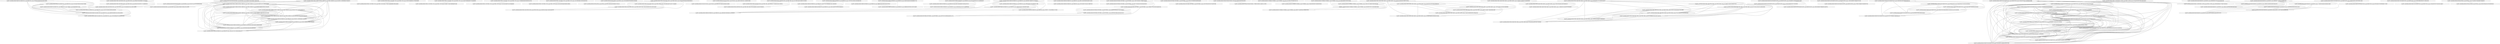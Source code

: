 strict graph "" {
	"data/APT1_MALWARE_FAMILIES/TABMSGSQL/TABMSGSQL_sample/TABMSGSQL_sample_2F930D92DC5EBC9D53AD2A2B451EBF65" -- "data/APT1_MALWARE_FAMILIES/TABMSGSQL/TABMSGSQL_sample/TABMSGSQL_sample_002325A0A67FDED0381B5648D7FE9B8E"	[weight=0.8136363636363636];
	"data/APT1_MALWARE_FAMILIES/TABMSGSQL/TABMSGSQL_sample/TABMSGSQL_sample_2F930D92DC5EBC9D53AD2A2B451EBF65" -- "data/APT1_MALWARE_FAMILIES/TABMSGSQL/TABMSGSQL_sample/TABMSGSQL_sample_55886D571C2A57984EA9659B57E1C63A"	[weight=0.9949367088607595];
	"data/APT1_MALWARE_FAMILIES/TABMSGSQL/TABMSGSQL_sample/TABMSGSQL_sample_2F930D92DC5EBC9D53AD2A2B451EBF65" -- "data/APT1_MALWARE_FAMILIES/TABMSGSQL/TABMSGSQL_sample/TABMSGSQL_sample_001DD76872D80801692FF942308C64E6"	[weight=0.9949367088607595];
	"data/APT1_MALWARE_FAMILIES/TABMSGSQL/TABMSGSQL_sample/TABMSGSQL_sample_2F930D92DC5EBC9D53AD2A2B451EBF65" -- "data/APT1_MALWARE_FAMILIES/TABMSGSQL/TABMSGSQL_sample/TABMSGSQL_sample_8A86DF3D382BFD1E4C4165F4CACFDFF8"	[weight=0.8329466357308585];
	"data/APT1_MALWARE_FAMILIES/TABMSGSQL/TABMSGSQL_sample/TABMSGSQL_sample_2F930D92DC5EBC9D53AD2A2B451EBF65" -- "data/APT1_MALWARE_FAMILIES/TABMSGSQL/TABMSGSQL_sample/TABMSGSQL_sample_052EC04866E4A67F31845D656531830D"	[weight=0.8081264108352144];
	"data/APT1_MALWARE_FAMILIES/TABMSGSQL/TABMSGSQL_sample/TABMSGSQL_sample_002325A0A67FDED0381B5648D7FE9B8E" -- "data/APT1_MALWARE_FAMILIES/TABMSGSQL/TABMSGSQL_sample/TABMSGSQL_sample_55886D571C2A57984EA9659B57E1C63A"	[weight=0.8136363636363636];
	"data/APT1_MALWARE_FAMILIES/TABMSGSQL/TABMSGSQL_sample/TABMSGSQL_sample_002325A0A67FDED0381B5648D7FE9B8E" -- "data/APT1_MALWARE_FAMILIES/TABMSGSQL/TABMSGSQL_sample/TABMSGSQL_sample_001DD76872D80801692FF942308C64E6"	[weight=0.8136363636363636];
	"data/APT1_MALWARE_FAMILIES/TABMSGSQL/TABMSGSQL_sample/TABMSGSQL_sample_002325A0A67FDED0381B5648D7FE9B8E" -- "data/APT1_MALWARE_FAMILIES/TABMSGSQL/TABMSGSQL_sample/TABMSGSQL_sample_8A86DF3D382BFD1E4C4165F4CACFDFF8"	[weight=0.8058690744920993];
	"data/APT1_MALWARE_FAMILIES/TABMSGSQL/TABMSGSQL_sample/TABMSGSQL_sample_002325A0A67FDED0381B5648D7FE9B8E" -- "data/APT1_MALWARE_FAMILIES/TABMSGSQL/TABMSGSQL_sample/TABMSGSQL_sample_052EC04866E4A67F31845D656531830D"	[weight=0.9877450980392157];
	"data/APT1_MALWARE_FAMILIES/TABMSGSQL/TABMSGSQL_sample/TABMSGSQL_sample_55886D571C2A57984EA9659B57E1C63A" -- "data/APT1_MALWARE_FAMILIES/TABMSGSQL/TABMSGSQL_sample/TABMSGSQL_sample_001DD76872D80801692FF942308C64E6"	[weight=0.9949367088607595];
	"data/APT1_MALWARE_FAMILIES/TABMSGSQL/TABMSGSQL_sample/TABMSGSQL_sample_55886D571C2A57984EA9659B57E1C63A" -- "data/APT1_MALWARE_FAMILIES/TABMSGSQL/TABMSGSQL_sample/TABMSGSQL_sample_8A86DF3D382BFD1E4C4165F4CACFDFF8"	[weight=0.8329466357308585];
	"data/APT1_MALWARE_FAMILIES/TABMSGSQL/TABMSGSQL_sample/TABMSGSQL_sample_55886D571C2A57984EA9659B57E1C63A" -- "data/APT1_MALWARE_FAMILIES/TABMSGSQL/TABMSGSQL_sample/TABMSGSQL_sample_052EC04866E4A67F31845D656531830D"	[weight=0.8081264108352144];
	"data/APT1_MALWARE_FAMILIES/TABMSGSQL/TABMSGSQL_sample/TABMSGSQL_sample_001DD76872D80801692FF942308C64E6" -- "data/APT1_MALWARE_FAMILIES/TABMSGSQL/TABMSGSQL_sample/TABMSGSQL_sample_8A86DF3D382BFD1E4C4165F4CACFDFF8"	[weight=0.8329466357308585];
	"data/APT1_MALWARE_FAMILIES/TABMSGSQL/TABMSGSQL_sample/TABMSGSQL_sample_001DD76872D80801692FF942308C64E6" -- "data/APT1_MALWARE_FAMILIES/TABMSGSQL/TABMSGSQL_sample/TABMSGSQL_sample_052EC04866E4A67F31845D656531830D"	[weight=0.8081264108352144];
	"data/APT1_MALWARE_FAMILIES/TABMSGSQL/TABMSGSQL_sample/TABMSGSQL_sample_8A86DF3D382BFD1E4C4165F4CACFDFF8" -- "data/APT1_MALWARE_FAMILIES/TABMSGSQL/TABMSGSQL_sample/TABMSGSQL_sample_052EC04866E4A67F31845D656531830D"	[weight=0.8044943820224719];
	"data/APT1_MALWARE_FAMILIES/WEBC2-RAVE/WEBC2-RAVE_sample/WEBC2-RAVE_sample_BF0EE4367EA32F8E3B911C304258E439" -- "data/APT1_MALWARE_FAMILIES/WEBC2-RAVE/WEBC2-RAVE_sample/WEBC2-RAVE_sample_BDD2AD4C0E1E5667D117810AE9E36C4B"	[weight=1.0];
	"data/APT1_MALWARE_FAMILIES/WEBC2-RAVE/WEBC2-RAVE_sample/WEBC2-RAVE_sample_BF0EE4367EA32F8E3B911C304258E439" -- "data/APT1_MALWARE_FAMILIES/WEBC2-RAVE/WEBC2-RAVE_sample/WEBC2-RAVE_sample_9F11BC08AF048C5C3A110E567082FE0B"	[weight=0.9888888888888889];
	"data/APT1_MALWARE_FAMILIES/WEBC2-RAVE/WEBC2-RAVE_sample/WEBC2-RAVE_sample_BDD2AD4C0E1E5667D117810AE9E36C4B" -- "data/APT1_MALWARE_FAMILIES/WEBC2-RAVE/WEBC2-RAVE_sample/WEBC2-RAVE_sample_9F11BC08AF048C5C3A110E567082FE0B"	[weight=0.9888888888888889];
	"data/APT1_MALWARE_FAMILIES/HACKSFASE/HACKFASE_sample/HACKFASE_sample_BCBDEF1678049378BE04719ED29078D2" -- "data/APT1_MALWARE_FAMILIES/HACKSFASE/HACKFASE_sample/HACKFASE_sample_0D0240672A314A7547D328F824642DA8"	[weight=0.8467532467532467];
	"data/APT1_MALWARE_FAMILIES/HACKSFASE/HACKFASE_sample/HACKFASE_sample_BCBDEF1678049378BE04719ED29078D2" -- "data/APT1_MALWARE_FAMILIES/HACKSFASE/HACKFASE_sample/HACKFASE_sample_9E860622FEE66074DFE81DCFCC40C4E2"	[weight=0.9972375690607734];
	"data/APT1_MALWARE_FAMILIES/HACKSFASE/HACKFASE_sample/HACKFASE_sample_0D0240672A314A7547D328F824642DA8" -- "data/APT1_MALWARE_FAMILIES/HACKSFASE/HACKFASE_sample/HACKFASE_sample_9E860622FEE66074DFE81DCFCC40C4E2"	[weight=0.844559585492228];
	"data/APT1_MALWARE_FAMILIES/WEBC2-GREENCAT/WEBC2-GREENCAT_sample/WEBC2-GREENCAT_sample_E54CE5F0112C9FDFE86DB17E85A5E2C5" -- "data/APT1_MALWARE_FAMILIES/WEBC2-GREENCAT/WEBC2-GREENCAT_sample/WEBC2-GREENCAT_sample_BA0C4D3DBF07D407211B5828405A9B91"	[weight=0.9940298507462687];
	"data/APT1_MALWARE_FAMILIES/WEBC2-GREENCAT/WEBC2-GREENCAT_sample/WEBC2-GREENCAT_sample_E54CE5F0112C9FDFE86DB17E85A5E2C5" -- "data/APT1_MALWARE_FAMILIES/WEBC2-GREENCAT/WEBC2-GREENCAT_sample/WEBC2-GREENCAT_sample_36C0D3F109AEDE4D76B05431F8A64F9E"	[weight=0.9940298507462687];
	"data/APT1_MALWARE_FAMILIES/WEBC2-GREENCAT/WEBC2-GREENCAT_sample/WEBC2-GREENCAT_sample_E54CE5F0112C9FDFE86DB17E85A5E2C5" -- "data/APT1_MALWARE_FAMILIES/WEBC2-GREENCAT/WEBC2-GREENCAT_sample/WEBC2-GREENCAT_sample_55FB1409170C91740359D1D96364F17B"	[weight=0.9940298507462687];
	"data/APT1_MALWARE_FAMILIES/WEBC2-GREENCAT/WEBC2-GREENCAT_sample/WEBC2-GREENCAT_sample_E54CE5F0112C9FDFE86DB17E85A5E2C5" -- "data/APT1_MALWARE_FAMILIES/WEBC2-GREENCAT/WEBC2-GREENCAT_sample/WEBC2-GREENCAT_sample_1CE4605E771A04E375E0D1083F183E8E"	[weight=0.9940298507462687];
	"data/APT1_MALWARE_FAMILIES/WEBC2-GREENCAT/WEBC2-GREENCAT_sample/WEBC2-GREENCAT_sample_E54CE5F0112C9FDFE86DB17E85A5E2C5" -- "data/APT1_MALWARE_FAMILIES/WEBC2-GREENCAT/WEBC2-GREENCAT_sample/WEBC2-GREENCAT_sample_E83F60FB0E0396EA309FAF0AED64E53F"	[weight=0.9880952380952381];
	"data/APT1_MALWARE_FAMILIES/WEBC2-GREENCAT/WEBC2-GREENCAT_sample/WEBC2-GREENCAT_sample_E54CE5F0112C9FDFE86DB17E85A5E2C5" -- "data/APT1_MALWARE_FAMILIES/GREENCAT/GREENCAT_sample/GREENCAT_sample_E54CE5F0112C9FDFE86DB17E85A5E2C5"	[weight=1.0];
	"data/APT1_MALWARE_FAMILIES/WEBC2-GREENCAT/WEBC2-GREENCAT_sample/WEBC2-GREENCAT_sample_E54CE5F0112C9FDFE86DB17E85A5E2C5" -- "data/APT1_MALWARE_FAMILIES/GREENCAT/GREENCAT_sample/GREENCAT_sample_36C0D3F109AEDE4D76B05431F8A64F9E"	[weight=0.9940298507462687];
	"data/APT1_MALWARE_FAMILIES/WEBC2-GREENCAT/WEBC2-GREENCAT_sample/WEBC2-GREENCAT_sample_E54CE5F0112C9FDFE86DB17E85A5E2C5" -- "data/APT1_MALWARE_FAMILIES/GREENCAT/GREENCAT_sample/GREENCAT_sample_BA0C4D3DBF07D407211B5828405A9B91"	[weight=0.9940298507462687];
	"data/APT1_MALWARE_FAMILIES/WEBC2-GREENCAT/WEBC2-GREENCAT_sample/WEBC2-GREENCAT_sample_E54CE5F0112C9FDFE86DB17E85A5E2C5" -- "data/APT1_MALWARE_FAMILIES/GREENCAT/GREENCAT_sample/GREENCAT_sample_E83F60FB0E0396EA309FAF0AED64E53F"	[weight=0.9880952380952381];
	"data/APT1_MALWARE_FAMILIES/WEBC2-GREENCAT/WEBC2-GREENCAT_sample/WEBC2-GREENCAT_sample_E54CE5F0112C9FDFE86DB17E85A5E2C5" -- "data/APT1_MALWARE_FAMILIES/GREENCAT/GREENCAT_sample/GREENCAT_sample_55FB1409170C91740359D1D96364F17B"	[weight=0.9940298507462687];
	"data/APT1_MALWARE_FAMILIES/WEBC2-GREENCAT/WEBC2-GREENCAT_sample/WEBC2-GREENCAT_sample_BA0C4D3DBF07D407211B5828405A9B91" -- "data/APT1_MALWARE_FAMILIES/WEBC2-GREENCAT/WEBC2-GREENCAT_sample/WEBC2-GREENCAT_sample_36C0D3F109AEDE4D76B05431F8A64F9E"	[weight=1.0];
	"data/APT1_MALWARE_FAMILIES/WEBC2-GREENCAT/WEBC2-GREENCAT_sample/WEBC2-GREENCAT_sample_BA0C4D3DBF07D407211B5828405A9B91" -- "data/APT1_MALWARE_FAMILIES/WEBC2-GREENCAT/WEBC2-GREENCAT_sample/WEBC2-GREENCAT_sample_55FB1409170C91740359D1D96364F17B"	[weight=1.0];
	"data/APT1_MALWARE_FAMILIES/WEBC2-GREENCAT/WEBC2-GREENCAT_sample/WEBC2-GREENCAT_sample_BA0C4D3DBF07D407211B5828405A9B91" -- "data/APT1_MALWARE_FAMILIES/WEBC2-GREENCAT/WEBC2-GREENCAT_sample/WEBC2-GREENCAT_sample_1CE4605E771A04E375E0D1083F183E8E"	[weight=1.0];
	"data/APT1_MALWARE_FAMILIES/WEBC2-GREENCAT/WEBC2-GREENCAT_sample/WEBC2-GREENCAT_sample_BA0C4D3DBF07D407211B5828405A9B91" -- "data/APT1_MALWARE_FAMILIES/WEBC2-GREENCAT/WEBC2-GREENCAT_sample/WEBC2-GREENCAT_sample_E83F60FB0E0396EA309FAF0AED64E53F"	[weight=0.9880952380952381];
	"data/APT1_MALWARE_FAMILIES/WEBC2-GREENCAT/WEBC2-GREENCAT_sample/WEBC2-GREENCAT_sample_BA0C4D3DBF07D407211B5828405A9B91" -- "data/APT1_MALWARE_FAMILIES/GREENCAT/GREENCAT_sample/GREENCAT_sample_E54CE5F0112C9FDFE86DB17E85A5E2C5"	[weight=0.9940298507462687];
	"data/APT1_MALWARE_FAMILIES/WEBC2-GREENCAT/WEBC2-GREENCAT_sample/WEBC2-GREENCAT_sample_BA0C4D3DBF07D407211B5828405A9B91" -- "data/APT1_MALWARE_FAMILIES/GREENCAT/GREENCAT_sample/GREENCAT_sample_36C0D3F109AEDE4D76B05431F8A64F9E"	[weight=1.0];
	"data/APT1_MALWARE_FAMILIES/WEBC2-GREENCAT/WEBC2-GREENCAT_sample/WEBC2-GREENCAT_sample_BA0C4D3DBF07D407211B5828405A9B91" -- "data/APT1_MALWARE_FAMILIES/GREENCAT/GREENCAT_sample/GREENCAT_sample_BA0C4D3DBF07D407211B5828405A9B91"	[weight=1.0];
	"data/APT1_MALWARE_FAMILIES/WEBC2-GREENCAT/WEBC2-GREENCAT_sample/WEBC2-GREENCAT_sample_BA0C4D3DBF07D407211B5828405A9B91" -- "data/APT1_MALWARE_FAMILIES/GREENCAT/GREENCAT_sample/GREENCAT_sample_E83F60FB0E0396EA309FAF0AED64E53F"	[weight=0.9880952380952381];
	"data/APT1_MALWARE_FAMILIES/WEBC2-GREENCAT/WEBC2-GREENCAT_sample/WEBC2-GREENCAT_sample_BA0C4D3DBF07D407211B5828405A9B91" -- "data/APT1_MALWARE_FAMILIES/GREENCAT/GREENCAT_sample/GREENCAT_sample_55FB1409170C91740359D1D96364F17B"	[weight=1.0];
	"data/APT1_MALWARE_FAMILIES/WEBC2-GREENCAT/WEBC2-GREENCAT_sample/WEBC2-GREENCAT_sample_36C0D3F109AEDE4D76B05431F8A64F9E" -- "data/APT1_MALWARE_FAMILIES/WEBC2-GREENCAT/WEBC2-GREENCAT_sample/WEBC2-GREENCAT_sample_55FB1409170C91740359D1D96364F17B"	[weight=1.0];
	"data/APT1_MALWARE_FAMILIES/WEBC2-GREENCAT/WEBC2-GREENCAT_sample/WEBC2-GREENCAT_sample_36C0D3F109AEDE4D76B05431F8A64F9E" -- "data/APT1_MALWARE_FAMILIES/WEBC2-GREENCAT/WEBC2-GREENCAT_sample/WEBC2-GREENCAT_sample_1CE4605E771A04E375E0D1083F183E8E"	[weight=1.0];
	"data/APT1_MALWARE_FAMILIES/WEBC2-GREENCAT/WEBC2-GREENCAT_sample/WEBC2-GREENCAT_sample_36C0D3F109AEDE4D76B05431F8A64F9E" -- "data/APT1_MALWARE_FAMILIES/WEBC2-GREENCAT/WEBC2-GREENCAT_sample/WEBC2-GREENCAT_sample_E83F60FB0E0396EA309FAF0AED64E53F"	[weight=0.9880952380952381];
	"data/APT1_MALWARE_FAMILIES/WEBC2-GREENCAT/WEBC2-GREENCAT_sample/WEBC2-GREENCAT_sample_36C0D3F109AEDE4D76B05431F8A64F9E" -- "data/APT1_MALWARE_FAMILIES/GREENCAT/GREENCAT_sample/GREENCAT_sample_E54CE5F0112C9FDFE86DB17E85A5E2C5"	[weight=0.9940298507462687];
	"data/APT1_MALWARE_FAMILIES/WEBC2-GREENCAT/WEBC2-GREENCAT_sample/WEBC2-GREENCAT_sample_36C0D3F109AEDE4D76B05431F8A64F9E" -- "data/APT1_MALWARE_FAMILIES/GREENCAT/GREENCAT_sample/GREENCAT_sample_36C0D3F109AEDE4D76B05431F8A64F9E"	[weight=1.0];
	"data/APT1_MALWARE_FAMILIES/WEBC2-GREENCAT/WEBC2-GREENCAT_sample/WEBC2-GREENCAT_sample_36C0D3F109AEDE4D76B05431F8A64F9E" -- "data/APT1_MALWARE_FAMILIES/GREENCAT/GREENCAT_sample/GREENCAT_sample_BA0C4D3DBF07D407211B5828405A9B91"	[weight=1.0];
	"data/APT1_MALWARE_FAMILIES/WEBC2-GREENCAT/WEBC2-GREENCAT_sample/WEBC2-GREENCAT_sample_36C0D3F109AEDE4D76B05431F8A64F9E" -- "data/APT1_MALWARE_FAMILIES/GREENCAT/GREENCAT_sample/GREENCAT_sample_E83F60FB0E0396EA309FAF0AED64E53F"	[weight=0.9880952380952381];
	"data/APT1_MALWARE_FAMILIES/WEBC2-GREENCAT/WEBC2-GREENCAT_sample/WEBC2-GREENCAT_sample_36C0D3F109AEDE4D76B05431F8A64F9E" -- "data/APT1_MALWARE_FAMILIES/GREENCAT/GREENCAT_sample/GREENCAT_sample_55FB1409170C91740359D1D96364F17B"	[weight=1.0];
	"data/APT1_MALWARE_FAMILIES/WEBC2-GREENCAT/WEBC2-GREENCAT_sample/WEBC2-GREENCAT_sample_55FB1409170C91740359D1D96364F17B" -- "data/APT1_MALWARE_FAMILIES/WEBC2-GREENCAT/WEBC2-GREENCAT_sample/WEBC2-GREENCAT_sample_1CE4605E771A04E375E0D1083F183E8E"	[weight=1.0];
	"data/APT1_MALWARE_FAMILIES/WEBC2-GREENCAT/WEBC2-GREENCAT_sample/WEBC2-GREENCAT_sample_55FB1409170C91740359D1D96364F17B" -- "data/APT1_MALWARE_FAMILIES/WEBC2-GREENCAT/WEBC2-GREENCAT_sample/WEBC2-GREENCAT_sample_E83F60FB0E0396EA309FAF0AED64E53F"	[weight=0.9880952380952381];
	"data/APT1_MALWARE_FAMILIES/WEBC2-GREENCAT/WEBC2-GREENCAT_sample/WEBC2-GREENCAT_sample_55FB1409170C91740359D1D96364F17B" -- "data/APT1_MALWARE_FAMILIES/GREENCAT/GREENCAT_sample/GREENCAT_sample_E54CE5F0112C9FDFE86DB17E85A5E2C5"	[weight=0.9940298507462687];
	"data/APT1_MALWARE_FAMILIES/WEBC2-GREENCAT/WEBC2-GREENCAT_sample/WEBC2-GREENCAT_sample_55FB1409170C91740359D1D96364F17B" -- "data/APT1_MALWARE_FAMILIES/GREENCAT/GREENCAT_sample/GREENCAT_sample_36C0D3F109AEDE4D76B05431F8A64F9E"	[weight=1.0];
	"data/APT1_MALWARE_FAMILIES/WEBC2-GREENCAT/WEBC2-GREENCAT_sample/WEBC2-GREENCAT_sample_55FB1409170C91740359D1D96364F17B" -- "data/APT1_MALWARE_FAMILIES/GREENCAT/GREENCAT_sample/GREENCAT_sample_BA0C4D3DBF07D407211B5828405A9B91"	[weight=1.0];
	"data/APT1_MALWARE_FAMILIES/WEBC2-GREENCAT/WEBC2-GREENCAT_sample/WEBC2-GREENCAT_sample_55FB1409170C91740359D1D96364F17B" -- "data/APT1_MALWARE_FAMILIES/GREENCAT/GREENCAT_sample/GREENCAT_sample_E83F60FB0E0396EA309FAF0AED64E53F"	[weight=0.9880952380952381];
	"data/APT1_MALWARE_FAMILIES/WEBC2-GREENCAT/WEBC2-GREENCAT_sample/WEBC2-GREENCAT_sample_55FB1409170C91740359D1D96364F17B" -- "data/APT1_MALWARE_FAMILIES/GREENCAT/GREENCAT_sample/GREENCAT_sample_55FB1409170C91740359D1D96364F17B"	[weight=1.0];
	"data/APT1_MALWARE_FAMILIES/WEBC2-GREENCAT/WEBC2-GREENCAT_sample/WEBC2-GREENCAT_sample_1CE4605E771A04E375E0D1083F183E8E" -- "data/APT1_MALWARE_FAMILIES/WEBC2-GREENCAT/WEBC2-GREENCAT_sample/WEBC2-GREENCAT_sample_E83F60FB0E0396EA309FAF0AED64E53F"	[weight=0.9880952380952381];
	"data/APT1_MALWARE_FAMILIES/WEBC2-GREENCAT/WEBC2-GREENCAT_sample/WEBC2-GREENCAT_sample_1CE4605E771A04E375E0D1083F183E8E" -- "data/APT1_MALWARE_FAMILIES/GREENCAT/GREENCAT_sample/GREENCAT_sample_E54CE5F0112C9FDFE86DB17E85A5E2C5"	[weight=0.9940298507462687];
	"data/APT1_MALWARE_FAMILIES/WEBC2-GREENCAT/WEBC2-GREENCAT_sample/WEBC2-GREENCAT_sample_1CE4605E771A04E375E0D1083F183E8E" -- "data/APT1_MALWARE_FAMILIES/GREENCAT/GREENCAT_sample/GREENCAT_sample_36C0D3F109AEDE4D76B05431F8A64F9E"	[weight=1.0];
	"data/APT1_MALWARE_FAMILIES/WEBC2-GREENCAT/WEBC2-GREENCAT_sample/WEBC2-GREENCAT_sample_1CE4605E771A04E375E0D1083F183E8E" -- "data/APT1_MALWARE_FAMILIES/GREENCAT/GREENCAT_sample/GREENCAT_sample_BA0C4D3DBF07D407211B5828405A9B91"	[weight=1.0];
	"data/APT1_MALWARE_FAMILIES/WEBC2-GREENCAT/WEBC2-GREENCAT_sample/WEBC2-GREENCAT_sample_1CE4605E771A04E375E0D1083F183E8E" -- "data/APT1_MALWARE_FAMILIES/GREENCAT/GREENCAT_sample/GREENCAT_sample_E83F60FB0E0396EA309FAF0AED64E53F"	[weight=0.9880952380952381];
	"data/APT1_MALWARE_FAMILIES/WEBC2-GREENCAT/WEBC2-GREENCAT_sample/WEBC2-GREENCAT_sample_1CE4605E771A04E375E0D1083F183E8E" -- "data/APT1_MALWARE_FAMILIES/GREENCAT/GREENCAT_sample/GREENCAT_sample_55FB1409170C91740359D1D96364F17B"	[weight=1.0];
	"data/APT1_MALWARE_FAMILIES/WEBC2-GREENCAT/WEBC2-GREENCAT_sample/WEBC2-GREENCAT_sample_E83F60FB0E0396EA309FAF0AED64E53F" -- "data/APT1_MALWARE_FAMILIES/GREENCAT/GREENCAT_sample/GREENCAT_sample_E54CE5F0112C9FDFE86DB17E85A5E2C5"	[weight=0.9880952380952381];
	"data/APT1_MALWARE_FAMILIES/WEBC2-GREENCAT/WEBC2-GREENCAT_sample/WEBC2-GREENCAT_sample_E83F60FB0E0396EA309FAF0AED64E53F" -- "data/APT1_MALWARE_FAMILIES/GREENCAT/GREENCAT_sample/GREENCAT_sample_36C0D3F109AEDE4D76B05431F8A64F9E"	[weight=0.9880952380952381];
	"data/APT1_MALWARE_FAMILIES/WEBC2-GREENCAT/WEBC2-GREENCAT_sample/WEBC2-GREENCAT_sample_E83F60FB0E0396EA309FAF0AED64E53F" -- "data/APT1_MALWARE_FAMILIES/GREENCAT/GREENCAT_sample/GREENCAT_sample_BA0C4D3DBF07D407211B5828405A9B91"	[weight=0.9880952380952381];
	"data/APT1_MALWARE_FAMILIES/WEBC2-GREENCAT/WEBC2-GREENCAT_sample/WEBC2-GREENCAT_sample_E83F60FB0E0396EA309FAF0AED64E53F" -- "data/APT1_MALWARE_FAMILIES/GREENCAT/GREENCAT_sample/GREENCAT_sample_E83F60FB0E0396EA309FAF0AED64E53F"	[weight=1.0];
	"data/APT1_MALWARE_FAMILIES/WEBC2-GREENCAT/WEBC2-GREENCAT_sample/WEBC2-GREENCAT_sample_E83F60FB0E0396EA309FAF0AED64E53F" -- "data/APT1_MALWARE_FAMILIES/GREENCAT/GREENCAT_sample/GREENCAT_sample_55FB1409170C91740359D1D96364F17B"	[weight=0.9880952380952381];
	"data/APT1_MALWARE_FAMILIES/GREENCAT/GREENCAT_sample/GREENCAT_sample_E54CE5F0112C9FDFE86DB17E85A5E2C5" -- "data/APT1_MALWARE_FAMILIES/GREENCAT/GREENCAT_sample/GREENCAT_sample_36C0D3F109AEDE4D76B05431F8A64F9E"	[weight=0.9940298507462687];
	"data/APT1_MALWARE_FAMILIES/GREENCAT/GREENCAT_sample/GREENCAT_sample_E54CE5F0112C9FDFE86DB17E85A5E2C5" -- "data/APT1_MALWARE_FAMILIES/GREENCAT/GREENCAT_sample/GREENCAT_sample_BA0C4D3DBF07D407211B5828405A9B91"	[weight=0.9940298507462687];
	"data/APT1_MALWARE_FAMILIES/GREENCAT/GREENCAT_sample/GREENCAT_sample_E54CE5F0112C9FDFE86DB17E85A5E2C5" -- "data/APT1_MALWARE_FAMILIES/GREENCAT/GREENCAT_sample/GREENCAT_sample_E83F60FB0E0396EA309FAF0AED64E53F"	[weight=0.9880952380952381];
	"data/APT1_MALWARE_FAMILIES/GREENCAT/GREENCAT_sample/GREENCAT_sample_E54CE5F0112C9FDFE86DB17E85A5E2C5" -- "data/APT1_MALWARE_FAMILIES/GREENCAT/GREENCAT_sample/GREENCAT_sample_55FB1409170C91740359D1D96364F17B"	[weight=0.9940298507462687];
	"data/APT1_MALWARE_FAMILIES/GREENCAT/GREENCAT_sample/GREENCAT_sample_36C0D3F109AEDE4D76B05431F8A64F9E" -- "data/APT1_MALWARE_FAMILIES/GREENCAT/GREENCAT_sample/GREENCAT_sample_BA0C4D3DBF07D407211B5828405A9B91"	[weight=1.0];
	"data/APT1_MALWARE_FAMILIES/GREENCAT/GREENCAT_sample/GREENCAT_sample_36C0D3F109AEDE4D76B05431F8A64F9E" -- "data/APT1_MALWARE_FAMILIES/GREENCAT/GREENCAT_sample/GREENCAT_sample_E83F60FB0E0396EA309FAF0AED64E53F"	[weight=0.9880952380952381];
	"data/APT1_MALWARE_FAMILIES/GREENCAT/GREENCAT_sample/GREENCAT_sample_36C0D3F109AEDE4D76B05431F8A64F9E" -- "data/APT1_MALWARE_FAMILIES/GREENCAT/GREENCAT_sample/GREENCAT_sample_55FB1409170C91740359D1D96364F17B"	[weight=1.0];
	"data/APT1_MALWARE_FAMILIES/GREENCAT/GREENCAT_sample/GREENCAT_sample_BA0C4D3DBF07D407211B5828405A9B91" -- "data/APT1_MALWARE_FAMILIES/GREENCAT/GREENCAT_sample/GREENCAT_sample_E83F60FB0E0396EA309FAF0AED64E53F"	[weight=0.9880952380952381];
	"data/APT1_MALWARE_FAMILIES/GREENCAT/GREENCAT_sample/GREENCAT_sample_BA0C4D3DBF07D407211B5828405A9B91" -- "data/APT1_MALWARE_FAMILIES/GREENCAT/GREENCAT_sample/GREENCAT_sample_55FB1409170C91740359D1D96364F17B"	[weight=1.0];
	"data/APT1_MALWARE_FAMILIES/GREENCAT/GREENCAT_sample/GREENCAT_sample_E83F60FB0E0396EA309FAF0AED64E53F" -- "data/APT1_MALWARE_FAMILIES/GREENCAT/GREENCAT_sample/GREENCAT_sample_55FB1409170C91740359D1D96364F17B"	[weight=0.9880952380952381];
	"data/APT1_MALWARE_FAMILIES/WEBC2-CSON/WEBC2-CSON_sample/WEBC2-CSON_sample_50F35B7C86AEDE891A72FCB85F06B0B7" -- "data/APT1_MALWARE_FAMILIES/WEBC2-CSON/WEBC2-CSON_sample/WEBC2-CSON_sample_277964807A66AEEB6BD81DBFCAA3E4E6"	[weight=0.8188775510204082];
	"data/APT1_MALWARE_FAMILIES/WEBC2-CSON/WEBC2-CSON_sample/WEBC2-CSON_sample_A38A367D6696BA90B2E778A5A4BF98FD" -- "data/APT1_MALWARE_FAMILIES/WEBC2-CSON/WEBC2-CSON_sample/WEBC2-CSON_sample_F1E5D9BF7705B4DC5BE0B8A90B73A863"	[weight=0.9351351351351351];
	"data/APT1_MALWARE_FAMILIES/WEBC2-CSON/WEBC2-CSON_sample/WEBC2-CSON_sample_575836EBB1B8849F04E994E9160370E4" -- "data/APT1_MALWARE_FAMILIES/WEBC2-CSON/WEBC2-CSON_sample/WEBC2-CSON_sample_73D125F84503BD87F8142CF2BA8AB05E"	[weight=0.9902912621359223];
	"data/APT1_MALWARE_FAMILIES/WEBC2-CSON/WEBC2-CSON_sample/WEBC2-CSON_sample_4192479B055B2B21CB7E6C803B765D34" -- "data/APT1_MALWARE_FAMILIES/WEBC2-CSON/WEBC2-CSON_sample/WEBC2-CSON_sample_D22863C5E6F098A4B52688B021BEEF0A"	[weight=0.9856115107913669];
	"data/APT1_MALWARE_FAMILIES/AURIGA/AURIGA_sample/AURIGA_sample_CDCD3A09EE99CFF9A58EFEA5CCBE2BED" -- "data/APT1_MALWARE_FAMILIES/AURIGA/AURIGA_sample/AURIGA_sample_6B31344B40E2AF9C9EE3BA707558C14E"	[weight=0.96];
	"data/APT1_MALWARE_FAMILIES/WEBC2-BOLID/WEBC2-BOLID_sample/WEBC2-BOLID_sample_D8238E950608E5ABA3D3E9E83E9EE2CC" -- "data/APT1_MALWARE_FAMILIES/WEBC2-BOLID/WEBC2-BOLID_sample/WEBC2-BOLID_sample_5FF3269FACA4A67D1A4C537154AAAD4B"	[weight=0.995260663507109];
	"data/APT1_MALWARE_FAMILIES/WEBC2-BOLID/WEBC2-BOLID_sample/WEBC2-BOLID_sample_D8238E950608E5ABA3D3E9E83E9EE2CC" -- "data/APT1_MALWARE_FAMILIES/WEBC2-BOLID/WEBC2-BOLID_sample/WEBC2-BOLID_sample_1EA61A0945BDE3C6F41E12BC01928D37"	[weight=0.995260663507109];
	"data/APT1_MALWARE_FAMILIES/WEBC2-BOLID/WEBC2-BOLID_sample/WEBC2-BOLID_sample_D8238E950608E5ABA3D3E9E83E9EE2CC" -- "data/APT1_MALWARE_FAMILIES/WEBC2-BOLID/WEBC2-BOLID_sample/WEBC2-BOLID_sample_53B263DD41838AA178A5CED338A207F3"	[weight=0.995260663507109];
	"data/APT1_MALWARE_FAMILIES/WEBC2-BOLID/WEBC2-BOLID_sample/WEBC2-BOLID_sample_5FF3269FACA4A67D1A4C537154AAAD4B" -- "data/APT1_MALWARE_FAMILIES/WEBC2-BOLID/WEBC2-BOLID_sample/WEBC2-BOLID_sample_1EA61A0945BDE3C6F41E12BC01928D37"	[weight=0.995260663507109];
	"data/APT1_MALWARE_FAMILIES/WEBC2-BOLID/WEBC2-BOLID_sample/WEBC2-BOLID_sample_5FF3269FACA4A67D1A4C537154AAAD4B" -- "data/APT1_MALWARE_FAMILIES/WEBC2-BOLID/WEBC2-BOLID_sample/WEBC2-BOLID_sample_53B263DD41838AA178A5CED338A207F3"	[weight=0.995260663507109];
	"data/APT1_MALWARE_FAMILIES/WEBC2-BOLID/WEBC2-BOLID_sample/WEBC2-BOLID_sample_1EA61A0945BDE3C6F41E12BC01928D37" -- "data/APT1_MALWARE_FAMILIES/WEBC2-BOLID/WEBC2-BOLID_sample/WEBC2-BOLID_sample_53B263DD41838AA178A5CED338A207F3"	[weight=0.995260663507109];
	"data/APT1_MALWARE_FAMILIES/GOGGLES/GOGGLES_sample/GOGGLES_sample_A5B581C0600815B1112CA2FED578928B" -- "data/APT1_MALWARE_FAMILIES/GOGGLES/GOGGLES_sample/GOGGLES_sample_BCB087F69792B69494A3EDAD51A842BB"	[weight=0.8074534161490683];
	"data/APT1_MALWARE_FAMILIES/WEBC2-QBP/WEBC2-QBP_sample/WEBC2-QBP_sample_C04C796EF126AD7429BE7D55720FE392" -- "data/APT1_MALWARE_FAMILIES/WEBC2-QBP/WEBC2-QBP_sample/WEBC2-QBP_sample_929802A27737CEBC59D19DA724FDF30A"	[weight=0.9908358789225216];
	"data/APT1_MALWARE_FAMILIES/WEBC2-QBP/WEBC2-QBP_sample/WEBC2-QBP_sample_C04C796EF126AD7429BE7D55720FE392" -- "data/APT1_MALWARE_FAMILIES/WEBC2-QBP/WEBC2-QBP_sample/WEBC2-QBP_sample_CF9C2D5A8FBDD1C5ADC20CFC5E663C21"	[weight=0.9994400895856663];
	"data/APT1_MALWARE_FAMILIES/WEBC2-QBP/WEBC2-QBP_sample/WEBC2-QBP_sample_929802A27737CEBC59D19DA724FDF30A" -- "data/APT1_MALWARE_FAMILIES/WEBC2-QBP/WEBC2-QBP_sample/WEBC2-QBP_sample_CF9C2D5A8FBDD1C5ADC20CFC5E663C21"	[weight=0.9902831760133259];
	"data/APT1_MALWARE_FAMILIES/GREENCAT/GREENCAT_sample/GREENCAT_sample_57E79F7DF13C0CB01910D0C688FCD296" -- "data/APT1_MALWARE_FAMILIES/GREENCAT/GREENCAT_sample/GREENCAT_sample_871CC547FEB9DBEC0285321068E392B8"	[weight=0.9920318725099602];
	"data/APT1_MALWARE_FAMILIES/GREENCAT/GREENCAT_sample/GREENCAT_sample_57E79F7DF13C0CB01910D0C688FCD296" -- "data/APT1_MALWARE_FAMILIES/GREENCAT/GREENCAT_sample/GREENCAT_sample_390D1F2A620912104F53C034C8AEF14B"	[weight=0.8283582089552238];
	"data/APT1_MALWARE_FAMILIES/GREENCAT/GREENCAT_sample/GREENCAT_sample_871CC547FEB9DBEC0285321068E392B8" -- "data/APT1_MALWARE_FAMILIES/GREENCAT/GREENCAT_sample/GREENCAT_sample_390D1F2A620912104F53C034C8AEF14B"	[weight=0.8283582089552238];
	"data/APT1_MALWARE_FAMILIES/GREENCAT/GREENCAT_sample/GREENCAT_sample_F4ED3B7A8A58453052DB4B5BE3707342" -- "data/APT1_MALWARE_FAMILIES/GREENCAT/GREENCAT_sample/GREENCAT_sample_7388D67561D0A7989202AD4D37EFF24F"	[weight=0.9668508287292817];
	"data/APT1_MALWARE_FAMILIES/GREENCAT/GREENCAT_sample/GREENCAT_sample_F4ED3B7A8A58453052DB4B5BE3707342" -- "data/APT1_MALWARE_FAMILIES/GREENCAT/GREENCAT_sample/GREENCAT_sample_FAB6B0B33D59F393E142000F128A9652"	[weight=1.0];
	"data/APT1_MALWARE_FAMILIES/GREENCAT/GREENCAT_sample/GREENCAT_sample_7388D67561D0A7989202AD4D37EFF24F" -- "data/APT1_MALWARE_FAMILIES/GREENCAT/GREENCAT_sample/GREENCAT_sample_FAB6B0B33D59F393E142000F128A9652"	[weight=0.9668508287292817];
	"data/APT1_MALWARE_FAMILIES/GREENCAT/GREENCAT_sample/GREENCAT_sample_6D2320AF561B2315C1241E3EFD86067F" -- "data/APT1_MALWARE_FAMILIES/GREENCAT/GREENCAT_sample/GREENCAT_sample_B3BC979D8DE3BE09728C5DE1A0297C4B"	[weight=1.0];
	"data/APT1_MALWARE_FAMILIES/GREENCAT/GREENCAT_sample/GREENCAT_sample_6D2320AF561B2315C1241E3EFD86067F" -- "data/APT1_MALWARE_FAMILIES/GREENCAT/GREENCAT_sample/GREENCAT_sample_A565682D8A13A5719977223E0D9C7AA4"	[weight=1.0];
	"data/APT1_MALWARE_FAMILIES/GREENCAT/GREENCAT_sample/GREENCAT_sample_B3BC979D8DE3BE09728C5DE1A0297C4B" -- "data/APT1_MALWARE_FAMILIES/GREENCAT/GREENCAT_sample/GREENCAT_sample_A565682D8A13A5719977223E0D9C7AA4"	[weight=1.0];
	"data/APT1_MALWARE_FAMILIES/GREENCAT/GREENCAT_sample/GREENCAT_sample_AB208F0B517BA9850F1551C9555B5313" -- "data/APT1_MALWARE_FAMILIES/GREENCAT/GREENCAT_sample/GREENCAT_sample_3E69945E5865CCC861F69B24BC1166B6"	[weight=1.0];
	"data/APT1_MALWARE_FAMILIES/GREENCAT/GREENCAT_sample/GREENCAT_sample_AB208F0B517BA9850F1551C9555B5313" -- "data/APT1_MALWARE_FAMILIES/GREENCAT/GREENCAT_sample/GREENCAT_sample_5AEAA53340A281074FCB539967438E3F"	[weight=1.0];
	"data/APT1_MALWARE_FAMILIES/GREENCAT/GREENCAT_sample/GREENCAT_sample_AB208F0B517BA9850F1551C9555B5313" -- "data/APT1_MALWARE_FAMILIES/GREENCAT/GREENCAT_sample/GREENCAT_sample_1F92FF8711716CA795FBD81C477E45F5"	[weight=1.0];
	"data/APT1_MALWARE_FAMILIES/GREENCAT/GREENCAT_sample/GREENCAT_sample_AB208F0B517BA9850F1551C9555B5313" -- "data/APT1_MALWARE_FAMILIES/GREENCAT/GREENCAT_sample/GREENCAT_sample_3E6ED3EE47BCE9946E2541332CB34C69"	[weight=0.9920948616600791];
	"data/APT1_MALWARE_FAMILIES/GREENCAT/GREENCAT_sample/GREENCAT_sample_3E69945E5865CCC861F69B24BC1166B6" -- "data/APT1_MALWARE_FAMILIES/GREENCAT/GREENCAT_sample/GREENCAT_sample_5AEAA53340A281074FCB539967438E3F"	[weight=1.0];
	"data/APT1_MALWARE_FAMILIES/GREENCAT/GREENCAT_sample/GREENCAT_sample_3E69945E5865CCC861F69B24BC1166B6" -- "data/APT1_MALWARE_FAMILIES/GREENCAT/GREENCAT_sample/GREENCAT_sample_1F92FF8711716CA795FBD81C477E45F5"	[weight=1.0];
	"data/APT1_MALWARE_FAMILIES/GREENCAT/GREENCAT_sample/GREENCAT_sample_3E69945E5865CCC861F69B24BC1166B6" -- "data/APT1_MALWARE_FAMILIES/GREENCAT/GREENCAT_sample/GREENCAT_sample_3E6ED3EE47BCE9946E2541332CB34C69"	[weight=0.9920948616600791];
	"data/APT1_MALWARE_FAMILIES/GREENCAT/GREENCAT_sample/GREENCAT_sample_5AEAA53340A281074FCB539967438E3F" -- "data/APT1_MALWARE_FAMILIES/GREENCAT/GREENCAT_sample/GREENCAT_sample_1F92FF8711716CA795FBD81C477E45F5"	[weight=1.0];
	"data/APT1_MALWARE_FAMILIES/GREENCAT/GREENCAT_sample/GREENCAT_sample_5AEAA53340A281074FCB539967438E3F" -- "data/APT1_MALWARE_FAMILIES/GREENCAT/GREENCAT_sample/GREENCAT_sample_3E6ED3EE47BCE9946E2541332CB34C69"	[weight=0.9920948616600791];
	"data/APT1_MALWARE_FAMILIES/GREENCAT/GREENCAT_sample/GREENCAT_sample_1F92FF8711716CA795FBD81C477E45F5" -- "data/APT1_MALWARE_FAMILIES/GREENCAT/GREENCAT_sample/GREENCAT_sample_3E6ED3EE47BCE9946E2541332CB34C69"	[weight=0.9920948616600791];
	"data/APT1_MALWARE_FAMILIES/GREENCAT/GREENCAT_sample/GREENCAT_sample_B8F61242E28F2EDF6CB1BE8781438491" -- "data/APT1_MALWARE_FAMILIES/GREENCAT/GREENCAT_sample/GREENCAT_sample_30E78D186B27D2023A2A7319BB679C3F"	[weight=1.0];
	"data/APT1_MALWARE_FAMILIES/NEWSREELS/NEWSREELS_sample/NEWSREELS_sample_2C49F47C98203B110799AB622265F4EF" -- "data/APT1_MALWARE_FAMILIES/NEWSREELS/NEWSREELS_sample/NEWSREELS_sample_B8277CCE81E0A372BC35D33A0C9483C2"	[weight=1.0];
	"data/APT1_MALWARE_FAMILIES/NEWSREELS/NEWSREELS_sample/NEWSREELS_sample_2C49F47C98203B110799AB622265F4EF" -- "data/APT1_MALWARE_FAMILIES/NEWSREELS/NEWSREELS_sample/NEWSREELS_sample_0496E3B17CF40C45F495188A368C203A"	[weight=0.8309859154929577];
	"data/APT1_MALWARE_FAMILIES/NEWSREELS/NEWSREELS_sample/NEWSREELS_sample_B8277CCE81E0A372BC35D33A0C9483C2" -- "data/APT1_MALWARE_FAMILIES/NEWSREELS/NEWSREELS_sample/NEWSREELS_sample_0496E3B17CF40C45F495188A368C203A"	[weight=0.8309859154929577];
	"data/APT1_MALWARE_FAMILIES/NEWSREELS/NEWSREELS_sample/NEWSREELS_sample_0496E3B17CF40C45F495188A368C203A" -- "data/APT1_MALWARE_FAMILIES/NEWSREELS/NEWSREELS_sample/NEWSREELS_sample_BAABD9B76BFF84ED27FD432CFC6DF241"	[weight=0.9144981412639405];
	"data/APT1_MALWARE_FAMILIES/NEWSREELS/NEWSREELS_sample/NEWSREELS_sample_0496E3B17CF40C45F495188A368C203A" -- "data/APT1_MALWARE_FAMILIES/NEWSREELS/NEWSREELS_sample/NEWSREELS_sample_A639F598D4C0B9AA7A4691D05F27D977"	[weight=0.9144981412639405];
	"data/APT1_MALWARE_FAMILIES/NEWSREELS/NEWSREELS_sample/NEWSREELS_sample_0496E3B17CF40C45F495188A368C203A" -- "data/APT1_MALWARE_FAMILIES/NEWSREELS/NEWSREELS_sample/NEWSREELS_sample_AF2F7B070245C90BD2A0A0845314173A"	[weight=0.9144981412639405];
	"data/APT1_MALWARE_FAMILIES/NEWSREELS/NEWSREELS_sample/NEWSREELS_sample_933B11BC4799F8D9F65466FB2E3EA659" -- "data/APT1_MALWARE_FAMILIES/NEWSREELS/NEWSREELS_sample/NEWSREELS_sample_02C65973B6018F5D473D701B3E7508B2"	[weight=0.9968304278922345];
	"data/APT1_MALWARE_FAMILIES/NEWSREELS/NEWSREELS_sample/NEWSREELS_sample_BAABD9B76BFF84ED27FD432CFC6DF241" -- "data/APT1_MALWARE_FAMILIES/NEWSREELS/NEWSREELS_sample/NEWSREELS_sample_A639F598D4C0B9AA7A4691D05F27D977"	[weight=1.0];
	"data/APT1_MALWARE_FAMILIES/NEWSREELS/NEWSREELS_sample/NEWSREELS_sample_BAABD9B76BFF84ED27FD432CFC6DF241" -- "data/APT1_MALWARE_FAMILIES/NEWSREELS/NEWSREELS_sample/NEWSREELS_sample_AF2F7B070245C90BD2A0A0845314173A"	[weight=0.9922178988326849];
	"data/APT1_MALWARE_FAMILIES/NEWSREELS/NEWSREELS_sample/NEWSREELS_sample_A639F598D4C0B9AA7A4691D05F27D977" -- "data/APT1_MALWARE_FAMILIES/NEWSREELS/NEWSREELS_sample/NEWSREELS_sample_AF2F7B070245C90BD2A0A0845314173A"	[weight=0.9922178988326849];
	"data/APT1_MALWARE_FAMILIES/MINIASP/MINIASP/MINIASP_81B03CBCFC4B9D090CD8F5E5DA816895" -- "data/APT1_MALWARE_FAMILIES/MINIASP/MINIASP/MINIASP_77FBFED235D6062212A3E43211A5706E"	[weight=0.9915730337078652];
	"data/APT1_MALWARE_FAMILIES/COOKIEBAG/COOKIEBAG_sample/COOKIEBAG_sample_F3611C5C793F521F7FF2A69C22D4174E" -- "data/APT1_MALWARE_FAMILIES/COOKIEBAG/COOKIEBAG_sample/COOKIEBAG_sample_0C28AD34F90950BC784339EC9F50D288"	[weight=0.9976608187134502];
	"data/APT1_MALWARE_FAMILIES/COOKIEBAG/COOKIEBAG_sample/COOKIEBAG_sample_321D75C9990408DB812E5A248A74F8C8" -- "data/APT1_MALWARE_FAMILIES/COOKIEBAG/COOKIEBAG_sample/COOKIEBAG_sample_543E03CC5872E9ED870B2D64363F518B"	[weight=0.9116915422885572];
	"data/APT1_MALWARE_FAMILIES/COOKIEBAG/COOKIEBAG_sample/COOKIEBAG_sample_321D75C9990408DB812E5A248A74F8C8" -- "data/APT1_MALWARE_FAMILIES/COOKIEBAG/COOKIEBAG_sample/COOKIEBAG_sample_DB2580F5675F04716481B24BB7AF468E"	[weight=0.860774818401937];
	"data/APT1_MALWARE_FAMILIES/COOKIEBAG/COOKIEBAG_sample/COOKIEBAG_sample_321D75C9990408DB812E5A248A74F8C8" -- "data/APT1_MALWARE_FAMILIES/COOKIEBAG/COOKIEBAG_sample/COOKIEBAG_sample_989B797C2A63FBFC8E1C6E8A8CCD6204"	[weight=0.8929889298892989];
	"data/APT1_MALWARE_FAMILIES/COOKIEBAG/COOKIEBAG_sample/COOKIEBAG_sample_543E03CC5872E9ED870B2D64363F518B" -- "data/APT1_MALWARE_FAMILIES/COOKIEBAG/COOKIEBAG_sample/COOKIEBAG_sample_DB2580F5675F04716481B24BB7AF468E"	[weight=0.8692493946731235];
	"data/APT1_MALWARE_FAMILIES/COOKIEBAG/COOKIEBAG_sample/COOKIEBAG_sample_543E03CC5872E9ED870B2D64363F518B" -- "data/APT1_MALWARE_FAMILIES/COOKIEBAG/COOKIEBAG_sample/COOKIEBAG_sample_989B797C2A63FBFC8E1C6E8A8CCD6204"	[weight=0.9373433583959899];
	"data/APT1_MALWARE_FAMILIES/COOKIEBAG/COOKIEBAG_sample/COOKIEBAG_sample_DB2580F5675F04716481B24BB7AF468E" -- "data/APT1_MALWARE_FAMILIES/COOKIEBAG/COOKIEBAG_sample/COOKIEBAG_sample_989B797C2A63FBFC8E1C6E8A8CCD6204"	[weight=0.8969325153374234];
	"data/APT1_MALWARE_FAMILIES/WEBC2-YAHOO/WEBC2-YAHOO_sample/WEBC2-YAHOO_sample_AA4F1ECC4D25B33395196B5D51A06790" -- "data/APT1_MALWARE_FAMILIES/WEBC2-YAHOO/WEBC2-YAHOO_sample/WEBC2-YAHOO_sample_36D5C8FC4B14559F73B6136D85B94198"	[weight=0.8875502008032129];
	"data/APT1_MALWARE_FAMILIES/WEBC2-YAHOO/WEBC2-YAHOO_sample/WEBC2-YAHOO_sample_AA4F1ECC4D25B33395196B5D51A06790" -- "data/APT1_MALWARE_FAMILIES/WEBC2-YAHOO/WEBC2-YAHOO_sample/WEBC2-YAHOO_sample_7A670D13D4D014169C4080328B8FEB86"	[weight=0.884];
	"data/APT1_MALWARE_FAMILIES/WEBC2-YAHOO/WEBC2-YAHOO_sample/WEBC2-YAHOO_sample_AA4F1ECC4D25B33395196B5D51A06790" -- "data/APT1_MALWARE_FAMILIES/WEBC2-YAHOO/WEBC2-YAHOO_sample/WEBC2-YAHOO_sample_2B659D71AE168E774FAAF38DB30F4A84"	[weight=0.8809523809523809];
	"data/APT1_MALWARE_FAMILIES/WEBC2-YAHOO/WEBC2-YAHOO_sample/WEBC2-YAHOO_sample_AA4F1ECC4D25B33395196B5D51A06790" -- "data/APT1_MALWARE_FAMILIES/WEBC2-YAHOO/WEBC2-YAHOO_sample/WEBC2-YAHOO_sample_CC3A9A7B026BFE0E55FF219FD6AA7D94"	[weight=0.8764940239043825];
	"data/APT1_MALWARE_FAMILIES/WEBC2-YAHOO/WEBC2-YAHOO_sample/WEBC2-YAHOO_sample_AA4F1ECC4D25B33395196B5D51A06790" -- "data/APT1_MALWARE_FAMILIES/WEBC2-YAHOO/WEBC2-YAHOO_sample/WEBC2-YAHOO_sample_4C9C9DBF388A8D81D8CFB4D3FC05F8E4"	[weight=0.8875502008032129];
	"data/APT1_MALWARE_FAMILIES/WEBC2-YAHOO/WEBC2-YAHOO_sample/WEBC2-YAHOO_sample_36D5C8FC4B14559F73B6136D85B94198" -- "data/APT1_MALWARE_FAMILIES/WEBC2-YAHOO/WEBC2-YAHOO_sample/WEBC2-YAHOO_sample_7A670D13D4D014169C4080328B8FEB86"	[weight=0.9543568464730291];
	"data/APT1_MALWARE_FAMILIES/WEBC2-YAHOO/WEBC2-YAHOO_sample/WEBC2-YAHOO_sample_36D5C8FC4B14559F73B6136D85B94198" -- "data/APT1_MALWARE_FAMILIES/WEBC2-YAHOO/WEBC2-YAHOO_sample/WEBC2-YAHOO_sample_2B659D71AE168E774FAAF38DB30F4A84"	[weight=0.8588235294117647];
	"data/APT1_MALWARE_FAMILIES/WEBC2-YAHOO/WEBC2-YAHOO_sample/WEBC2-YAHOO_sample_36D5C8FC4B14559F73B6136D85B94198" -- "data/APT1_MALWARE_FAMILIES/WEBC2-YAHOO/WEBC2-YAHOO_sample/WEBC2-YAHOO_sample_CC3A9A7B026BFE0E55FF219FD6AA7D94"	[weight=0.9462809917355371];
	"data/APT1_MALWARE_FAMILIES/WEBC2-YAHOO/WEBC2-YAHOO_sample/WEBC2-YAHOO_sample_36D5C8FC4B14559F73B6136D85B94198" -- "data/APT1_MALWARE_FAMILIES/WEBC2-YAHOO/WEBC2-YAHOO_sample/WEBC2-YAHOO_sample_4C9C9DBF388A8D81D8CFB4D3FC05F8E4"	[weight=1.0];
	"data/APT1_MALWARE_FAMILIES/WEBC2-YAHOO/WEBC2-YAHOO_sample/WEBC2-YAHOO_sample_7A670D13D4D014169C4080328B8FEB86" -- "data/APT1_MALWARE_FAMILIES/WEBC2-YAHOO/WEBC2-YAHOO_sample/WEBC2-YAHOO_sample_2B659D71AE168E774FAAF38DB30F4A84"	[weight=0.85546875];
	"data/APT1_MALWARE_FAMILIES/WEBC2-YAHOO/WEBC2-YAHOO_sample/WEBC2-YAHOO_sample_7A670D13D4D014169C4080328B8FEB86" -- "data/APT1_MALWARE_FAMILIES/WEBC2-YAHOO/WEBC2-YAHOO_sample/WEBC2-YAHOO_sample_CC3A9A7B026BFE0E55FF219FD6AA7D94"	[weight=0.9423868312757202];
	"data/APT1_MALWARE_FAMILIES/WEBC2-YAHOO/WEBC2-YAHOO_sample/WEBC2-YAHOO_sample_7A670D13D4D014169C4080328B8FEB86" -- "data/APT1_MALWARE_FAMILIES/WEBC2-YAHOO/WEBC2-YAHOO_sample/WEBC2-YAHOO_sample_4C9C9DBF388A8D81D8CFB4D3FC05F8E4"	[weight=0.9543568464730291];
	"data/APT1_MALWARE_FAMILIES/WEBC2-YAHOO/WEBC2-YAHOO_sample/WEBC2-YAHOO_sample_2B659D71AE168E774FAAF38DB30F4A84" -- "data/APT1_MALWARE_FAMILIES/WEBC2-YAHOO/WEBC2-YAHOO_sample/WEBC2-YAHOO_sample_CC3A9A7B026BFE0E55FF219FD6AA7D94"	[weight=0.85546875];
	"data/APT1_MALWARE_FAMILIES/WEBC2-YAHOO/WEBC2-YAHOO_sample/WEBC2-YAHOO_sample_2B659D71AE168E774FAAF38DB30F4A84" -- "data/APT1_MALWARE_FAMILIES/WEBC2-YAHOO/WEBC2-YAHOO_sample/WEBC2-YAHOO_sample_4C9C9DBF388A8D81D8CFB4D3FC05F8E4"	[weight=0.8588235294117647];
	"data/APT1_MALWARE_FAMILIES/WEBC2-YAHOO/WEBC2-YAHOO_sample/WEBC2-YAHOO_sample_CC3A9A7B026BFE0E55FF219FD6AA7D94" -- "data/APT1_MALWARE_FAMILIES/WEBC2-YAHOO/WEBC2-YAHOO_sample/WEBC2-YAHOO_sample_4C9C9DBF388A8D81D8CFB4D3FC05F8E4"	[weight=0.9462809917355371];
	"data/APT1_MALWARE_FAMILIES/WEBC2-YAHOO/WEBC2-YAHOO_sample/WEBC2-YAHOO_sample_0149B7BD7218AAB4E257D28469FDDB0D" -- "data/APT1_MALWARE_FAMILIES/WEBC2-YAHOO/WEBC2-YAHOO_sample/WEBC2-YAHOO_sample_F7F85D7F628CE62D1D8F7B39D8940472"	[weight=0.9781818181818182];
	"data/APT1_MALWARE_FAMILIES/WEBC2-YAHOO/WEBC2-YAHOO_sample/WEBC2-YAHOO_sample_0149B7BD7218AAB4E257D28469FDDB0D" -- "data/APT1_MALWARE_FAMILIES/WEBC2-YAHOO/WEBC2-YAHOO_sample/WEBC2-YAHOO_sample_1415EB8519D13328091CC5C76A624E3D"	[weight=0.9710144927536232];
	"data/APT1_MALWARE_FAMILIES/WEBC2-YAHOO/WEBC2-YAHOO_sample/WEBC2-YAHOO_sample_F7F85D7F628CE62D1D8F7B39D8940472" -- "data/APT1_MALWARE_FAMILIES/WEBC2-YAHOO/WEBC2-YAHOO_sample/WEBC2-YAHOO_sample_1415EB8519D13328091CC5C76A624E3D"	[weight=0.9710144927536232];
	"data/APT1_MALWARE_FAMILIES/WEBC2-HEAD/WEBC2-HEAD_sample/WEBC2-HEAD_sample_EC8C89AA5E521572C74E2DD02A4DAF78" -- "data/APT1_MALWARE_FAMILIES/WEBC2-HEAD/WEBC2-HEAD_sample/WEBC2-HEAD_sample_C9172B3E83C782BC930C06B628F31FA5"	[weight=0.9920318725099602];
	"data/APT1_MALWARE_FAMILIES/WEBC2-HEAD/WEBC2-HEAD_sample/WEBC2-HEAD_sample_EC8C89AA5E521572C74E2DD02A4DAF78" -- "data/APT1_MALWARE_FAMILIES/WEBC2-HEAD/WEBC2-HEAD_sample/WEBC2-HEAD_sample_88C7C50CD4130561D57A1D3B82C5B953"	[weight=0.9920318725099602];
	"data/APT1_MALWARE_FAMILIES/WEBC2-HEAD/WEBC2-HEAD_sample/WEBC2-HEAD_sample_EC8C89AA5E521572C74E2DD02A4DAF78" -- "data/APT1_MALWARE_FAMILIES/WEBC2-HEAD/WEBC2-HEAD_sample/WEBC2-HEAD_sample_C4C638750526E28F68D6D71FD1266BDF"	[weight=0.9841269841269841];
	"data/APT1_MALWARE_FAMILIES/WEBC2-HEAD/WEBC2-HEAD_sample/WEBC2-HEAD_sample_EC8C89AA5E521572C74E2DD02A4DAF78" -- "data/APT1_MALWARE_FAMILIES/WEBC2-HEAD/WEBC2-HEAD_sample/WEBC2-HEAD_sample_B74022A7B9B63FDC541AE0848B28A962"	[weight=0.9920318725099602];
	"data/APT1_MALWARE_FAMILIES/WEBC2-HEAD/WEBC2-HEAD_sample/WEBC2-HEAD_sample_EC8C89AA5E521572C74E2DD02A4DAF78" -- "data/APT1_MALWARE_FAMILIES/WEBC2-HEAD/WEBC2-HEAD_sample/WEBC2-HEAD_sample_F627990BBE2EC5C48C180F724490C332"	[weight=0.9841269841269841];
	"data/APT1_MALWARE_FAMILIES/WEBC2-HEAD/WEBC2-HEAD_sample/WEBC2-HEAD_sample_EC8C89AA5E521572C74E2DD02A4DAF78" -- "data/APT1_MALWARE_FAMILIES/WEBC2-HEAD/WEBC2-HEAD_sample/WEBC2-HEAD_sample_7B42B35832855AB4FF37AE9B8FA9E571"	[weight=1.0];
	"data/APT1_MALWARE_FAMILIES/WEBC2-HEAD/WEBC2-HEAD_sample/WEBC2-HEAD_sample_EC8C89AA5E521572C74E2DD02A4DAF78" -- "data/APT1_MALWARE_FAMILIES/WEBC2-HEAD/WEBC2-HEAD_sample/WEBC2-HEAD_sample_973F4A238D6D19BDC7B42977B07B9CEF"	[weight=0.9920318725099602];
	"data/APT1_MALWARE_FAMILIES/WEBC2-HEAD/WEBC2-HEAD_sample/WEBC2-HEAD_sample_C9172B3E83C782BC930C06B628F31FA5" -- "data/APT1_MALWARE_FAMILIES/WEBC2-HEAD/WEBC2-HEAD_sample/WEBC2-HEAD_sample_88C7C50CD4130561D57A1D3B82C5B953"	[weight=0.9920318725099602];
	"data/APT1_MALWARE_FAMILIES/WEBC2-HEAD/WEBC2-HEAD_sample/WEBC2-HEAD_sample_C9172B3E83C782BC930C06B628F31FA5" -- "data/APT1_MALWARE_FAMILIES/WEBC2-HEAD/WEBC2-HEAD_sample/WEBC2-HEAD_sample_C4C638750526E28F68D6D71FD1266BDF"	[weight=0.9841269841269841];
	"data/APT1_MALWARE_FAMILIES/WEBC2-HEAD/WEBC2-HEAD_sample/WEBC2-HEAD_sample_C9172B3E83C782BC930C06B628F31FA5" -- "data/APT1_MALWARE_FAMILIES/WEBC2-HEAD/WEBC2-HEAD_sample/WEBC2-HEAD_sample_B74022A7B9B63FDC541AE0848B28A962"	[weight=0.9920318725099602];
	"data/APT1_MALWARE_FAMILIES/WEBC2-HEAD/WEBC2-HEAD_sample/WEBC2-HEAD_sample_C9172B3E83C782BC930C06B628F31FA5" -- "data/APT1_MALWARE_FAMILIES/WEBC2-HEAD/WEBC2-HEAD_sample/WEBC2-HEAD_sample_F627990BBE2EC5C48C180F724490C332"	[weight=0.9841269841269841];
	"data/APT1_MALWARE_FAMILIES/WEBC2-HEAD/WEBC2-HEAD_sample/WEBC2-HEAD_sample_C9172B3E83C782BC930C06B628F31FA5" -- "data/APT1_MALWARE_FAMILIES/WEBC2-HEAD/WEBC2-HEAD_sample/WEBC2-HEAD_sample_7B42B35832855AB4FF37AE9B8FA9E571"	[weight=0.9920318725099602];
	"data/APT1_MALWARE_FAMILIES/WEBC2-HEAD/WEBC2-HEAD_sample/WEBC2-HEAD_sample_C9172B3E83C782BC930C06B628F31FA5" -- "data/APT1_MALWARE_FAMILIES/WEBC2-HEAD/WEBC2-HEAD_sample/WEBC2-HEAD_sample_973F4A238D6D19BDC7B42977B07B9CEF"	[weight=0.9920318725099602];
	"data/APT1_MALWARE_FAMILIES/WEBC2-HEAD/WEBC2-HEAD_sample/WEBC2-HEAD_sample_88C7C50CD4130561D57A1D3B82C5B953" -- "data/APT1_MALWARE_FAMILIES/WEBC2-HEAD/WEBC2-HEAD_sample/WEBC2-HEAD_sample_C4C638750526E28F68D6D71FD1266BDF"	[weight=0.9841269841269841];
	"data/APT1_MALWARE_FAMILIES/WEBC2-HEAD/WEBC2-HEAD_sample/WEBC2-HEAD_sample_88C7C50CD4130561D57A1D3B82C5B953" -- "data/APT1_MALWARE_FAMILIES/WEBC2-HEAD/WEBC2-HEAD_sample/WEBC2-HEAD_sample_B74022A7B9B63FDC541AE0848B28A962"	[weight=0.9920318725099602];
	"data/APT1_MALWARE_FAMILIES/WEBC2-HEAD/WEBC2-HEAD_sample/WEBC2-HEAD_sample_88C7C50CD4130561D57A1D3B82C5B953" -- "data/APT1_MALWARE_FAMILIES/WEBC2-HEAD/WEBC2-HEAD_sample/WEBC2-HEAD_sample_F627990BBE2EC5C48C180F724490C332"	[weight=0.9841269841269841];
	"data/APT1_MALWARE_FAMILIES/WEBC2-HEAD/WEBC2-HEAD_sample/WEBC2-HEAD_sample_88C7C50CD4130561D57A1D3B82C5B953" -- "data/APT1_MALWARE_FAMILIES/WEBC2-HEAD/WEBC2-HEAD_sample/WEBC2-HEAD_sample_7B42B35832855AB4FF37AE9B8FA9E571"	[weight=0.9920318725099602];
	"data/APT1_MALWARE_FAMILIES/WEBC2-HEAD/WEBC2-HEAD_sample/WEBC2-HEAD_sample_88C7C50CD4130561D57A1D3B82C5B953" -- "data/APT1_MALWARE_FAMILIES/WEBC2-HEAD/WEBC2-HEAD_sample/WEBC2-HEAD_sample_973F4A238D6D19BDC7B42977B07B9CEF"	[weight=0.9920318725099602];
	"data/APT1_MALWARE_FAMILIES/WEBC2-HEAD/WEBC2-HEAD_sample/WEBC2-HEAD_sample_C4C638750526E28F68D6D71FD1266BDF" -- "data/APT1_MALWARE_FAMILIES/WEBC2-HEAD/WEBC2-HEAD_sample/WEBC2-HEAD_sample_B74022A7B9B63FDC541AE0848B28A962"	[weight=0.9841269841269841];
	"data/APT1_MALWARE_FAMILIES/WEBC2-HEAD/WEBC2-HEAD_sample/WEBC2-HEAD_sample_C4C638750526E28F68D6D71FD1266BDF" -- "data/APT1_MALWARE_FAMILIES/WEBC2-HEAD/WEBC2-HEAD_sample/WEBC2-HEAD_sample_F627990BBE2EC5C48C180F724490C332"	[weight=0.9841269841269841];
	"data/APT1_MALWARE_FAMILIES/WEBC2-HEAD/WEBC2-HEAD_sample/WEBC2-HEAD_sample_C4C638750526E28F68D6D71FD1266BDF" -- "data/APT1_MALWARE_FAMILIES/WEBC2-HEAD/WEBC2-HEAD_sample/WEBC2-HEAD_sample_7B42B35832855AB4FF37AE9B8FA9E571"	[weight=0.9841269841269841];
	"data/APT1_MALWARE_FAMILIES/WEBC2-HEAD/WEBC2-HEAD_sample/WEBC2-HEAD_sample_C4C638750526E28F68D6D71FD1266BDF" -- "data/APT1_MALWARE_FAMILIES/WEBC2-HEAD/WEBC2-HEAD_sample/WEBC2-HEAD_sample_973F4A238D6D19BDC7B42977B07B9CEF"	[weight=0.9841269841269841];
	"data/APT1_MALWARE_FAMILIES/WEBC2-HEAD/WEBC2-HEAD_sample/WEBC2-HEAD_sample_B74022A7B9B63FDC541AE0848B28A962" -- "data/APT1_MALWARE_FAMILIES/WEBC2-HEAD/WEBC2-HEAD_sample/WEBC2-HEAD_sample_F627990BBE2EC5C48C180F724490C332"	[weight=0.9841269841269841];
	"data/APT1_MALWARE_FAMILIES/WEBC2-HEAD/WEBC2-HEAD_sample/WEBC2-HEAD_sample_B74022A7B9B63FDC541AE0848B28A962" -- "data/APT1_MALWARE_FAMILIES/WEBC2-HEAD/WEBC2-HEAD_sample/WEBC2-HEAD_sample_7B42B35832855AB4FF37AE9B8FA9E571"	[weight=0.9920318725099602];
	"data/APT1_MALWARE_FAMILIES/WEBC2-HEAD/WEBC2-HEAD_sample/WEBC2-HEAD_sample_B74022A7B9B63FDC541AE0848B28A962" -- "data/APT1_MALWARE_FAMILIES/WEBC2-HEAD/WEBC2-HEAD_sample/WEBC2-HEAD_sample_973F4A238D6D19BDC7B42977B07B9CEF"	[weight=0.9920318725099602];
	"data/APT1_MALWARE_FAMILIES/WEBC2-HEAD/WEBC2-HEAD_sample/WEBC2-HEAD_sample_F627990BBE2EC5C48C180F724490C332" -- "data/APT1_MALWARE_FAMILIES/WEBC2-HEAD/WEBC2-HEAD_sample/WEBC2-HEAD_sample_7B42B35832855AB4FF37AE9B8FA9E571"	[weight=0.9841269841269841];
	"data/APT1_MALWARE_FAMILIES/WEBC2-HEAD/WEBC2-HEAD_sample/WEBC2-HEAD_sample_F627990BBE2EC5C48C180F724490C332" -- "data/APT1_MALWARE_FAMILIES/WEBC2-HEAD/WEBC2-HEAD_sample/WEBC2-HEAD_sample_973F4A238D6D19BDC7B42977B07B9CEF"	[weight=0.9841269841269841];
	"data/APT1_MALWARE_FAMILIES/WEBC2-HEAD/WEBC2-HEAD_sample/WEBC2-HEAD_sample_7B42B35832855AB4FF37AE9B8FA9E571" -- "data/APT1_MALWARE_FAMILIES/WEBC2-HEAD/WEBC2-HEAD_sample/WEBC2-HEAD_sample_973F4A238D6D19BDC7B42977B07B9CEF"	[weight=0.9920318725099602];
	"data/APT1_MALWARE_FAMILIES/TARSIP-ECLIPSE/TARSIP-ECLIPSE_sample/TARSIP-ECLIPSE_sample_8934AEED5D213FE29E858EEE616A6EC7" -- "data/APT1_MALWARE_FAMILIES/TARSIP-ECLIPSE/TARSIP-ECLIPSE_sample/TARSIP-ECLIPSE_sample_3107DE21E480AB1F2D67725F419B28D0"	[weight=1.0];
	"data/APT1_MALWARE_FAMILIES/TARSIP-ECLIPSE/TARSIP-ECLIPSE_sample/TARSIP-ECLIPSE_sample_8934AEED5D213FE29E858EEE616A6EC7" -- "data/APT1_MALWARE_FAMILIES/TARSIP-ECLIPSE/TARSIP-ECLIPSE_sample/TARSIP-ECLIPSE_sample_0B506C6DDE8D07F9EEB82FD01A6F97D4"	[weight=1.0];
	"data/APT1_MALWARE_FAMILIES/TARSIP-ECLIPSE/TARSIP-ECLIPSE_sample/TARSIP-ECLIPSE_sample_3107DE21E480AB1F2D67725F419B28D0" -- "data/APT1_MALWARE_FAMILIES/TARSIP-ECLIPSE/TARSIP-ECLIPSE_sample/TARSIP-ECLIPSE_sample_0B506C6DDE8D07F9EEB82FD01A6F97D4"	[weight=1.0];
	"data/APT1_MALWARE_FAMILIES/TARSIP-ECLIPSE/TARSIP-ECLIPSE_sample/TARSIP-ECLIPSE_sample_123505024F9E5FF74CB6AA67D7FCC392" -- "data/APT1_MALWARE_FAMILIES/TARSIP-ECLIPSE/TARSIP-ECLIPSE_sample/TARSIP-ECLIPSE_sample_4F763B07A7B8A80F1F9408E590F79532"	[weight=0.9362439362439362];
	"data/APT1_MALWARE_FAMILIES/STARSYPOUND/STARSYPOUND_sample/1F2EB7B090018D975E6D9B40868C94CA" -- "data/APT1_MALWARE_FAMILIES/STARSYPOUND/STARSYPOUND_sample/STARSYPOUND_sample_EC8AA67B05407C01094184C33D2B5A44"	[weight=0.9824561403508771];
	"data/APT1_MALWARE_FAMILIES/STARSYPOUND/STARSYPOUND_sample/1F2EB7B090018D975E6D9B40868C94CA" -- "data/APT1_MALWARE_FAMILIES/STARSYPOUND/STARSYPOUND_sample/8442AE37B91F279A9F06DE4C60B286A3"	[weight=0.9824561403508771];
	"data/APT1_MALWARE_FAMILIES/STARSYPOUND/STARSYPOUND_sample/1F2EB7B090018D975E6D9B40868C94CA" -- "data/APT1_MALWARE_FAMILIES/STARSYPOUND/STARSYPOUND_sample/STARSYPOUND_sample_9EA3C16194CE354C244C1B74C46CD92E"	[weight=0.9824561403508771];
	"data/APT1_MALWARE_FAMILIES/STARSYPOUND/STARSYPOUND_sample/1F2EB7B090018D975E6D9B40868C94CA" -- "data/APT1_MALWARE_FAMILIES/STARSYPOUND/STARSYPOUND_sample/F6655E39465C2FF5B016980D918EA028"	[weight=1.0];
	"data/APT1_MALWARE_FAMILIES/STARSYPOUND/STARSYPOUND_sample/1F2EB7B090018D975E6D9B40868C94CA" -- "data/APT1_MALWARE_FAMILIES/STARSYPOUND/STARSYPOUND_sample/B07322743778B5868475DBE66EEDAC4F"	[weight=1.0];
	"data/APT1_MALWARE_FAMILIES/STARSYPOUND/STARSYPOUND_sample/STARSYPOUND_sample_EC8AA67B05407C01094184C33D2B5A44" -- "data/APT1_MALWARE_FAMILIES/STARSYPOUND/STARSYPOUND_sample/8442AE37B91F279A9F06DE4C60B286A3"	[weight=0.9824561403508771];
	"data/APT1_MALWARE_FAMILIES/STARSYPOUND/STARSYPOUND_sample/STARSYPOUND_sample_EC8AA67B05407C01094184C33D2B5A44" -- "data/APT1_MALWARE_FAMILIES/STARSYPOUND/STARSYPOUND_sample/STARSYPOUND_sample_9EA3C16194CE354C244C1B74C46CD92E"	[weight=0.9824561403508771];
	"data/APT1_MALWARE_FAMILIES/STARSYPOUND/STARSYPOUND_sample/STARSYPOUND_sample_EC8AA67B05407C01094184C33D2B5A44" -- "data/APT1_MALWARE_FAMILIES/STARSYPOUND/STARSYPOUND_sample/F6655E39465C2FF5B016980D918EA028"	[weight=0.9824561403508771];
	"data/APT1_MALWARE_FAMILIES/STARSYPOUND/STARSYPOUND_sample/STARSYPOUND_sample_EC8AA67B05407C01094184C33D2B5A44" -- "data/APT1_MALWARE_FAMILIES/STARSYPOUND/STARSYPOUND_sample/B07322743778B5868475DBE66EEDAC4F"	[weight=0.9824561403508771];
	"data/APT1_MALWARE_FAMILIES/STARSYPOUND/STARSYPOUND_sample/8442AE37B91F279A9F06DE4C60B286A3" -- "data/APT1_MALWARE_FAMILIES/STARSYPOUND/STARSYPOUND_sample/STARSYPOUND_sample_9EA3C16194CE354C244C1B74C46CD92E"	[weight=0.9824561403508771];
	"data/APT1_MALWARE_FAMILIES/STARSYPOUND/STARSYPOUND_sample/8442AE37B91F279A9F06DE4C60B286A3" -- "data/APT1_MALWARE_FAMILIES/STARSYPOUND/STARSYPOUND_sample/F6655E39465C2FF5B016980D918EA028"	[weight=0.9824561403508771];
	"data/APT1_MALWARE_FAMILIES/STARSYPOUND/STARSYPOUND_sample/8442AE37B91F279A9F06DE4C60B286A3" -- "data/APT1_MALWARE_FAMILIES/STARSYPOUND/STARSYPOUND_sample/B07322743778B5868475DBE66EEDAC4F"	[weight=0.9824561403508771];
	"data/APT1_MALWARE_FAMILIES/STARSYPOUND/STARSYPOUND_sample/STARSYPOUND_sample_9EA3C16194CE354C244C1B74C46CD92E" -- "data/APT1_MALWARE_FAMILIES/STARSYPOUND/STARSYPOUND_sample/F6655E39465C2FF5B016980D918EA028"	[weight=0.9824561403508771];
	"data/APT1_MALWARE_FAMILIES/STARSYPOUND/STARSYPOUND_sample/STARSYPOUND_sample_9EA3C16194CE354C244C1B74C46CD92E" -- "data/APT1_MALWARE_FAMILIES/STARSYPOUND/STARSYPOUND_sample/B07322743778B5868475DBE66EEDAC4F"	[weight=0.9824561403508771];
	"data/APT1_MALWARE_FAMILIES/STARSYPOUND/STARSYPOUND_sample/F6655E39465C2FF5B016980D918EA028" -- "data/APT1_MALWARE_FAMILIES/STARSYPOUND/STARSYPOUND_sample/B07322743778B5868475DBE66EEDAC4F"	[weight=1.0];
	"data/APT1_MALWARE_FAMILIES/STARSYPOUND/STARSYPOUND_sample/STARSYPOUND_sample_C0A33A1B472A8C16123FD696A5CE5EBB" -- "data/APT1_MALWARE_FAMILIES/STARSYPOUND/STARSYPOUND_sample/STARSYPOUND_sample_D9FBF759F527AF373E34673DC3ACA462"	[weight=0.9852941176470589];
	"data/APT1_MALWARE_FAMILIES/STARSYPOUND/STARSYPOUND_sample/STARSYPOUND_sample_C0A33A1B472A8C16123FD696A5CE5EBB" -- "data/APT1_MALWARE_FAMILIES/STARSYPOUND/STARSYPOUND_sample/6FAA4740F99408D4D2DDDD0B09BBDEFD"	[weight=0.9852941176470589];
	"data/APT1_MALWARE_FAMILIES/STARSYPOUND/STARSYPOUND_sample/STARSYPOUND_sample_C0A33A1B472A8C16123FD696A5CE5EBB" -- "data/APT1_MALWARE_FAMILIES/STARSYPOUND/STARSYPOUND_sample/STARSYPOUND_sample_CA6FE7A1315AF5AFEAC2961460A80569"	[weight=1.0];
	"data/APT1_MALWARE_FAMILIES/STARSYPOUND/STARSYPOUND_sample/STARSYPOUND_sample_C0A33A1B472A8C16123FD696A5CE5EBB" -- "data/APT1_MALWARE_FAMILIES/STARSYPOUND/STARSYPOUND_sample/STARSYPOUND_sample_6576C196385407B0F7F4B1B537D88983"	[weight=0.9852941176470589];
	"data/APT1_MALWARE_FAMILIES/STARSYPOUND/STARSYPOUND_sample/STARSYPOUND_sample_C0A33A1B472A8C16123FD696A5CE5EBB" -- "data/APT1_MALWARE_FAMILIES/STARSYPOUND/STARSYPOUND_sample/STARSYPOUND_sample_2DD892986B2249B5214639ECC8AC0223"	[weight=0.9852941176470589];
	"data/APT1_MALWARE_FAMILIES/STARSYPOUND/STARSYPOUND_sample/STARSYPOUND_sample_C0A33A1B472A8C16123FD696A5CE5EBB" -- "data/APT1_MALWARE_FAMILIES/STARSYPOUND/STARSYPOUND_sample/65018CD542145A3792BA09985734C12A"	[weight=0.8493150684931506];
	"data/APT1_MALWARE_FAMILIES/STARSYPOUND/STARSYPOUND_sample/STARSYPOUND_sample_C0A33A1B472A8C16123FD696A5CE5EBB" -- "data/APT1_MALWARE_FAMILIES/STARSYPOUND/STARSYPOUND_sample/STARSYPOUND_sample_8B75BCBFF174C25A0161F30758509A44"	[weight=1.0];
	"data/APT1_MALWARE_FAMILIES/STARSYPOUND/STARSYPOUND_sample/STARSYPOUND_sample_C0A33A1B472A8C16123FD696A5CE5EBB" -- "data/APT1_MALWARE_FAMILIES/STARSYPOUND/STARSYPOUND_sample/650A6FCA433EE243391E4B4C11F09438"	[weight=0.9852941176470589];
	"data/APT1_MALWARE_FAMILIES/STARSYPOUND/STARSYPOUND_sample/STARSYPOUND_sample_C0A33A1B472A8C16123FD696A5CE5EBB" -- "data/APT1_MALWARE_FAMILIES/STARSYPOUND/STARSYPOUND_sample/STARSYPOUND_sample_2BA0D0083976A5C1E3315413CDCFFCD2"	[weight=0.9852941176470589];
	"data/APT1_MALWARE_FAMILIES/STARSYPOUND/STARSYPOUND_sample/STARSYPOUND_sample_C0A33A1B472A8C16123FD696A5CE5EBB" -- "data/APT1_MALWARE_FAMILIES/STARSYPOUND/STARSYPOUND_sample/99A39866A657A10949FCB6D634BB30D5"	[weight=0.8493150684931506];
	"data/APT1_MALWARE_FAMILIES/STARSYPOUND/STARSYPOUND_sample/STARSYPOUND_sample_C0A33A1B472A8C16123FD696A5CE5EBB" -- "data/APT1_MALWARE_FAMILIES/STARSYPOUND/STARSYPOUND_sample/A316D5AECA269CA865077E7FFF356E7D"	[weight=0.9852941176470589];
	"data/APT1_MALWARE_FAMILIES/STARSYPOUND/STARSYPOUND_sample/STARSYPOUND_sample_C0A33A1B472A8C16123FD696A5CE5EBB" -- "data/APT1_MALWARE_FAMILIES/STARSYPOUND/STARSYPOUND_sample/F8437E44748D2C3FCF84019766F4E6DC"	[weight=0.9852941176470589];
	"data/APT1_MALWARE_FAMILIES/STARSYPOUND/STARSYPOUND_sample/STARSYPOUND_sample_C0A33A1B472A8C16123FD696A5CE5EBB" -- "data/APT1_MALWARE_FAMILIES/STARSYPOUND/STARSYPOUND_sample/33DE5067A433A6EC5C328067DC18EC37"	[weight=0.8493150684931506];
	"data/APT1_MALWARE_FAMILIES/STARSYPOUND/STARSYPOUND_sample/STARSYPOUND_sample_C0A33A1B472A8C16123FD696A5CE5EBB" -- "data/APT1_MALWARE_FAMILIES/STARSYPOUND/STARSYPOUND_sample/785003A405BC7A4EBCBB21DDB757BF3F"	[weight=0.9852941176470589];
	"data/APT1_MALWARE_FAMILIES/STARSYPOUND/STARSYPOUND_sample/STARSYPOUND_sample_D9FBF759F527AF373E34673DC3ACA462" -- "data/APT1_MALWARE_FAMILIES/STARSYPOUND/STARSYPOUND_sample/6FAA4740F99408D4D2DDDD0B09BBDEFD"	[weight=0.9852941176470589];
	"data/APT1_MALWARE_FAMILIES/STARSYPOUND/STARSYPOUND_sample/STARSYPOUND_sample_D9FBF759F527AF373E34673DC3ACA462" -- "data/APT1_MALWARE_FAMILIES/STARSYPOUND/STARSYPOUND_sample/STARSYPOUND_sample_CA6FE7A1315AF5AFEAC2961460A80569"	[weight=0.9852941176470589];
	"data/APT1_MALWARE_FAMILIES/STARSYPOUND/STARSYPOUND_sample/STARSYPOUND_sample_D9FBF759F527AF373E34673DC3ACA462" -- "data/APT1_MALWARE_FAMILIES/STARSYPOUND/STARSYPOUND_sample/STARSYPOUND_sample_6576C196385407B0F7F4B1B537D88983"	[weight=0.9852941176470589];
	"data/APT1_MALWARE_FAMILIES/STARSYPOUND/STARSYPOUND_sample/STARSYPOUND_sample_D9FBF759F527AF373E34673DC3ACA462" -- "data/APT1_MALWARE_FAMILIES/STARSYPOUND/STARSYPOUND_sample/STARSYPOUND_sample_2DD892986B2249B5214639ECC8AC0223"	[weight=0.9852941176470589];
	"data/APT1_MALWARE_FAMILIES/STARSYPOUND/STARSYPOUND_sample/STARSYPOUND_sample_D9FBF759F527AF373E34673DC3ACA462" -- "data/APT1_MALWARE_FAMILIES/STARSYPOUND/STARSYPOUND_sample/65018CD542145A3792BA09985734C12A"	[weight=0.8493150684931506];
	"data/APT1_MALWARE_FAMILIES/STARSYPOUND/STARSYPOUND_sample/STARSYPOUND_sample_D9FBF759F527AF373E34673DC3ACA462" -- "data/APT1_MALWARE_FAMILIES/STARSYPOUND/STARSYPOUND_sample/STARSYPOUND_sample_8B75BCBFF174C25A0161F30758509A44"	[weight=0.9852941176470589];
	"data/APT1_MALWARE_FAMILIES/STARSYPOUND/STARSYPOUND_sample/STARSYPOUND_sample_D9FBF759F527AF373E34673DC3ACA462" -- "data/APT1_MALWARE_FAMILIES/STARSYPOUND/STARSYPOUND_sample/650A6FCA433EE243391E4B4C11F09438"	[weight=0.9852941176470589];
	"data/APT1_MALWARE_FAMILIES/STARSYPOUND/STARSYPOUND_sample/STARSYPOUND_sample_D9FBF759F527AF373E34673DC3ACA462" -- "data/APT1_MALWARE_FAMILIES/STARSYPOUND/STARSYPOUND_sample/STARSYPOUND_sample_2BA0D0083976A5C1E3315413CDCFFCD2"	[weight=1.0];
	"data/APT1_MALWARE_FAMILIES/STARSYPOUND/STARSYPOUND_sample/STARSYPOUND_sample_D9FBF759F527AF373E34673DC3ACA462" -- "data/APT1_MALWARE_FAMILIES/STARSYPOUND/STARSYPOUND_sample/99A39866A657A10949FCB6D634BB30D5"	[weight=0.8620689655172413];
	"data/APT1_MALWARE_FAMILIES/STARSYPOUND/STARSYPOUND_sample/STARSYPOUND_sample_D9FBF759F527AF373E34673DC3ACA462" -- "data/APT1_MALWARE_FAMILIES/STARSYPOUND/STARSYPOUND_sample/A316D5AECA269CA865077E7FFF356E7D"	[weight=1.0];
	"data/APT1_MALWARE_FAMILIES/STARSYPOUND/STARSYPOUND_sample/STARSYPOUND_sample_D9FBF759F527AF373E34673DC3ACA462" -- "data/APT1_MALWARE_FAMILIES/STARSYPOUND/STARSYPOUND_sample/F8437E44748D2C3FCF84019766F4E6DC"	[weight=0.9852941176470589];
	"data/APT1_MALWARE_FAMILIES/STARSYPOUND/STARSYPOUND_sample/STARSYPOUND_sample_D9FBF759F527AF373E34673DC3ACA462" -- "data/APT1_MALWARE_FAMILIES/STARSYPOUND/STARSYPOUND_sample/33DE5067A433A6EC5C328067DC18EC37"	[weight=0.8493150684931506];
	"data/APT1_MALWARE_FAMILIES/STARSYPOUND/STARSYPOUND_sample/STARSYPOUND_sample_D9FBF759F527AF373E34673DC3ACA462" -- "data/APT1_MALWARE_FAMILIES/STARSYPOUND/STARSYPOUND_sample/785003A405BC7A4EBCBB21DDB757BF3F"	[weight=0.9852941176470589];
	"data/APT1_MALWARE_FAMILIES/STARSYPOUND/STARSYPOUND_sample/6FAA4740F99408D4D2DDDD0B09BBDEFD" -- "data/APT1_MALWARE_FAMILIES/STARSYPOUND/STARSYPOUND_sample/STARSYPOUND_sample_CA6FE7A1315AF5AFEAC2961460A80569"	[weight=0.9852941176470589];
	"data/APT1_MALWARE_FAMILIES/STARSYPOUND/STARSYPOUND_sample/6FAA4740F99408D4D2DDDD0B09BBDEFD" -- "data/APT1_MALWARE_FAMILIES/STARSYPOUND/STARSYPOUND_sample/STARSYPOUND_sample_6576C196385407B0F7F4B1B537D88983"	[weight=0.9852941176470589];
	"data/APT1_MALWARE_FAMILIES/STARSYPOUND/STARSYPOUND_sample/6FAA4740F99408D4D2DDDD0B09BBDEFD" -- "data/APT1_MALWARE_FAMILIES/STARSYPOUND/STARSYPOUND_sample/STARSYPOUND_sample_2DD892986B2249B5214639ECC8AC0223"	[weight=0.9852941176470589];
	"data/APT1_MALWARE_FAMILIES/STARSYPOUND/STARSYPOUND_sample/6FAA4740F99408D4D2DDDD0B09BBDEFD" -- "data/APT1_MALWARE_FAMILIES/STARSYPOUND/STARSYPOUND_sample/65018CD542145A3792BA09985734C12A"	[weight=0.8493150684931506];
	"data/APT1_MALWARE_FAMILIES/STARSYPOUND/STARSYPOUND_sample/6FAA4740F99408D4D2DDDD0B09BBDEFD" -- "data/APT1_MALWARE_FAMILIES/STARSYPOUND/STARSYPOUND_sample/STARSYPOUND_sample_8B75BCBFF174C25A0161F30758509A44"	[weight=0.9852941176470589];
	"data/APT1_MALWARE_FAMILIES/STARSYPOUND/STARSYPOUND_sample/6FAA4740F99408D4D2DDDD0B09BBDEFD" -- "data/APT1_MALWARE_FAMILIES/STARSYPOUND/STARSYPOUND_sample/650A6FCA433EE243391E4B4C11F09438"	[weight=0.9852941176470589];
	"data/APT1_MALWARE_FAMILIES/STARSYPOUND/STARSYPOUND_sample/6FAA4740F99408D4D2DDDD0B09BBDEFD" -- "data/APT1_MALWARE_FAMILIES/STARSYPOUND/STARSYPOUND_sample/STARSYPOUND_sample_2BA0D0083976A5C1E3315413CDCFFCD2"	[weight=0.9852941176470589];
	"data/APT1_MALWARE_FAMILIES/STARSYPOUND/STARSYPOUND_sample/6FAA4740F99408D4D2DDDD0B09BBDEFD" -- "data/APT1_MALWARE_FAMILIES/STARSYPOUND/STARSYPOUND_sample/99A39866A657A10949FCB6D634BB30D5"	[weight=0.8493150684931506];
	"data/APT1_MALWARE_FAMILIES/STARSYPOUND/STARSYPOUND_sample/6FAA4740F99408D4D2DDDD0B09BBDEFD" -- "data/APT1_MALWARE_FAMILIES/STARSYPOUND/STARSYPOUND_sample/A316D5AECA269CA865077E7FFF356E7D"	[weight=0.9852941176470589];
	"data/APT1_MALWARE_FAMILIES/STARSYPOUND/STARSYPOUND_sample/6FAA4740F99408D4D2DDDD0B09BBDEFD" -- "data/APT1_MALWARE_FAMILIES/STARSYPOUND/STARSYPOUND_sample/F8437E44748D2C3FCF84019766F4E6DC"	[weight=1.0];
	"data/APT1_MALWARE_FAMILIES/STARSYPOUND/STARSYPOUND_sample/6FAA4740F99408D4D2DDDD0B09BBDEFD" -- "data/APT1_MALWARE_FAMILIES/STARSYPOUND/STARSYPOUND_sample/33DE5067A433A6EC5C328067DC18EC37"	[weight=0.8493150684931506];
	"data/APT1_MALWARE_FAMILIES/STARSYPOUND/STARSYPOUND_sample/6FAA4740F99408D4D2DDDD0B09BBDEFD" -- "data/APT1_MALWARE_FAMILIES/STARSYPOUND/STARSYPOUND_sample/785003A405BC7A4EBCBB21DDB757BF3F"	[weight=1.0];
	"data/APT1_MALWARE_FAMILIES/STARSYPOUND/STARSYPOUND_sample/STARSYPOUND_sample_CA6FE7A1315AF5AFEAC2961460A80569" -- "data/APT1_MALWARE_FAMILIES/STARSYPOUND/STARSYPOUND_sample/STARSYPOUND_sample_6576C196385407B0F7F4B1B537D88983"	[weight=0.9852941176470589];
	"data/APT1_MALWARE_FAMILIES/STARSYPOUND/STARSYPOUND_sample/STARSYPOUND_sample_CA6FE7A1315AF5AFEAC2961460A80569" -- "data/APT1_MALWARE_FAMILIES/STARSYPOUND/STARSYPOUND_sample/STARSYPOUND_sample_2DD892986B2249B5214639ECC8AC0223"	[weight=0.9852941176470589];
	"data/APT1_MALWARE_FAMILIES/STARSYPOUND/STARSYPOUND_sample/STARSYPOUND_sample_CA6FE7A1315AF5AFEAC2961460A80569" -- "data/APT1_MALWARE_FAMILIES/STARSYPOUND/STARSYPOUND_sample/65018CD542145A3792BA09985734C12A"	[weight=0.8493150684931506];
	"data/APT1_MALWARE_FAMILIES/STARSYPOUND/STARSYPOUND_sample/STARSYPOUND_sample_CA6FE7A1315AF5AFEAC2961460A80569" -- "data/APT1_MALWARE_FAMILIES/STARSYPOUND/STARSYPOUND_sample/STARSYPOUND_sample_8B75BCBFF174C25A0161F30758509A44"	[weight=1.0];
	"data/APT1_MALWARE_FAMILIES/STARSYPOUND/STARSYPOUND_sample/STARSYPOUND_sample_CA6FE7A1315AF5AFEAC2961460A80569" -- "data/APT1_MALWARE_FAMILIES/STARSYPOUND/STARSYPOUND_sample/650A6FCA433EE243391E4B4C11F09438"	[weight=0.9852941176470589];
	"data/APT1_MALWARE_FAMILIES/STARSYPOUND/STARSYPOUND_sample/STARSYPOUND_sample_CA6FE7A1315AF5AFEAC2961460A80569" -- "data/APT1_MALWARE_FAMILIES/STARSYPOUND/STARSYPOUND_sample/STARSYPOUND_sample_2BA0D0083976A5C1E3315413CDCFFCD2"	[weight=0.9852941176470589];
	"data/APT1_MALWARE_FAMILIES/STARSYPOUND/STARSYPOUND_sample/STARSYPOUND_sample_CA6FE7A1315AF5AFEAC2961460A80569" -- "data/APT1_MALWARE_FAMILIES/STARSYPOUND/STARSYPOUND_sample/99A39866A657A10949FCB6D634BB30D5"	[weight=0.8493150684931506];
	"data/APT1_MALWARE_FAMILIES/STARSYPOUND/STARSYPOUND_sample/STARSYPOUND_sample_CA6FE7A1315AF5AFEAC2961460A80569" -- "data/APT1_MALWARE_FAMILIES/STARSYPOUND/STARSYPOUND_sample/A316D5AECA269CA865077E7FFF356E7D"	[weight=0.9852941176470589];
	"data/APT1_MALWARE_FAMILIES/STARSYPOUND/STARSYPOUND_sample/STARSYPOUND_sample_CA6FE7A1315AF5AFEAC2961460A80569" -- "data/APT1_MALWARE_FAMILIES/STARSYPOUND/STARSYPOUND_sample/F8437E44748D2C3FCF84019766F4E6DC"	[weight=0.9852941176470589];
	"data/APT1_MALWARE_FAMILIES/STARSYPOUND/STARSYPOUND_sample/STARSYPOUND_sample_CA6FE7A1315AF5AFEAC2961460A80569" -- "data/APT1_MALWARE_FAMILIES/STARSYPOUND/STARSYPOUND_sample/33DE5067A433A6EC5C328067DC18EC37"	[weight=0.8493150684931506];
	"data/APT1_MALWARE_FAMILIES/STARSYPOUND/STARSYPOUND_sample/STARSYPOUND_sample_CA6FE7A1315AF5AFEAC2961460A80569" -- "data/APT1_MALWARE_FAMILIES/STARSYPOUND/STARSYPOUND_sample/785003A405BC7A4EBCBB21DDB757BF3F"	[weight=0.9852941176470589];
	"data/APT1_MALWARE_FAMILIES/STARSYPOUND/STARSYPOUND_sample/STARSYPOUND_sample_6576C196385407B0F7F4B1B537D88983" -- "data/APT1_MALWARE_FAMILIES/STARSYPOUND/STARSYPOUND_sample/STARSYPOUND_sample_2DD892986B2249B5214639ECC8AC0223"	[weight=0.9852941176470589];
	"data/APT1_MALWARE_FAMILIES/STARSYPOUND/STARSYPOUND_sample/STARSYPOUND_sample_6576C196385407B0F7F4B1B537D88983" -- "data/APT1_MALWARE_FAMILIES/STARSYPOUND/STARSYPOUND_sample/65018CD542145A3792BA09985734C12A"	[weight=0.8493150684931506];
	"data/APT1_MALWARE_FAMILIES/STARSYPOUND/STARSYPOUND_sample/STARSYPOUND_sample_6576C196385407B0F7F4B1B537D88983" -- "data/APT1_MALWARE_FAMILIES/STARSYPOUND/STARSYPOUND_sample/STARSYPOUND_sample_8B75BCBFF174C25A0161F30758509A44"	[weight=0.9852941176470589];
	"data/APT1_MALWARE_FAMILIES/STARSYPOUND/STARSYPOUND_sample/STARSYPOUND_sample_6576C196385407B0F7F4B1B537D88983" -- "data/APT1_MALWARE_FAMILIES/STARSYPOUND/STARSYPOUND_sample/650A6FCA433EE243391E4B4C11F09438"	[weight=0.9852941176470589];
	"data/APT1_MALWARE_FAMILIES/STARSYPOUND/STARSYPOUND_sample/STARSYPOUND_sample_6576C196385407B0F7F4B1B537D88983" -- "data/APT1_MALWARE_FAMILIES/STARSYPOUND/STARSYPOUND_sample/STARSYPOUND_sample_2BA0D0083976A5C1E3315413CDCFFCD2"	[weight=0.9852941176470589];
	"data/APT1_MALWARE_FAMILIES/STARSYPOUND/STARSYPOUND_sample/STARSYPOUND_sample_6576C196385407B0F7F4B1B537D88983" -- "data/APT1_MALWARE_FAMILIES/STARSYPOUND/STARSYPOUND_sample/99A39866A657A10949FCB6D634BB30D5"	[weight=0.8493150684931506];
	"data/APT1_MALWARE_FAMILIES/STARSYPOUND/STARSYPOUND_sample/STARSYPOUND_sample_6576C196385407B0F7F4B1B537D88983" -- "data/APT1_MALWARE_FAMILIES/STARSYPOUND/STARSYPOUND_sample/A316D5AECA269CA865077E7FFF356E7D"	[weight=0.9852941176470589];
	"data/APT1_MALWARE_FAMILIES/STARSYPOUND/STARSYPOUND_sample/STARSYPOUND_sample_6576C196385407B0F7F4B1B537D88983" -- "data/APT1_MALWARE_FAMILIES/STARSYPOUND/STARSYPOUND_sample/F8437E44748D2C3FCF84019766F4E6DC"	[weight=0.9852941176470589];
	"data/APT1_MALWARE_FAMILIES/STARSYPOUND/STARSYPOUND_sample/STARSYPOUND_sample_6576C196385407B0F7F4B1B537D88983" -- "data/APT1_MALWARE_FAMILIES/STARSYPOUND/STARSYPOUND_sample/33DE5067A433A6EC5C328067DC18EC37"	[weight=0.8620689655172413];
	"data/APT1_MALWARE_FAMILIES/STARSYPOUND/STARSYPOUND_sample/STARSYPOUND_sample_6576C196385407B0F7F4B1B537D88983" -- "data/APT1_MALWARE_FAMILIES/STARSYPOUND/STARSYPOUND_sample/785003A405BC7A4EBCBB21DDB757BF3F"	[weight=0.9852941176470589];
	"data/APT1_MALWARE_FAMILIES/STARSYPOUND/STARSYPOUND_sample/STARSYPOUND_sample_2DD892986B2249B5214639ECC8AC0223" -- "data/APT1_MALWARE_FAMILIES/STARSYPOUND/STARSYPOUND_sample/65018CD542145A3792BA09985734C12A"	[weight=0.8620689655172413];
	"data/APT1_MALWARE_FAMILIES/STARSYPOUND/STARSYPOUND_sample/STARSYPOUND_sample_2DD892986B2249B5214639ECC8AC0223" -- "data/APT1_MALWARE_FAMILIES/STARSYPOUND/STARSYPOUND_sample/STARSYPOUND_sample_8B75BCBFF174C25A0161F30758509A44"	[weight=0.9852941176470589];
	"data/APT1_MALWARE_FAMILIES/STARSYPOUND/STARSYPOUND_sample/STARSYPOUND_sample_2DD892986B2249B5214639ECC8AC0223" -- "data/APT1_MALWARE_FAMILIES/STARSYPOUND/STARSYPOUND_sample/650A6FCA433EE243391E4B4C11F09438"	[weight=1.0];
	"data/APT1_MALWARE_FAMILIES/STARSYPOUND/STARSYPOUND_sample/STARSYPOUND_sample_2DD892986B2249B5214639ECC8AC0223" -- "data/APT1_MALWARE_FAMILIES/STARSYPOUND/STARSYPOUND_sample/STARSYPOUND_sample_2BA0D0083976A5C1E3315413CDCFFCD2"	[weight=0.9852941176470589];
	"data/APT1_MALWARE_FAMILIES/STARSYPOUND/STARSYPOUND_sample/STARSYPOUND_sample_2DD892986B2249B5214639ECC8AC0223" -- "data/APT1_MALWARE_FAMILIES/STARSYPOUND/STARSYPOUND_sample/99A39866A657A10949FCB6D634BB30D5"	[weight=0.8493150684931506];
	"data/APT1_MALWARE_FAMILIES/STARSYPOUND/STARSYPOUND_sample/STARSYPOUND_sample_2DD892986B2249B5214639ECC8AC0223" -- "data/APT1_MALWARE_FAMILIES/STARSYPOUND/STARSYPOUND_sample/A316D5AECA269CA865077E7FFF356E7D"	[weight=0.9852941176470589];
	"data/APT1_MALWARE_FAMILIES/STARSYPOUND/STARSYPOUND_sample/STARSYPOUND_sample_2DD892986B2249B5214639ECC8AC0223" -- "data/APT1_MALWARE_FAMILIES/STARSYPOUND/STARSYPOUND_sample/F8437E44748D2C3FCF84019766F4E6DC"	[weight=0.9852941176470589];
	"data/APT1_MALWARE_FAMILIES/STARSYPOUND/STARSYPOUND_sample/STARSYPOUND_sample_2DD892986B2249B5214639ECC8AC0223" -- "data/APT1_MALWARE_FAMILIES/STARSYPOUND/STARSYPOUND_sample/33DE5067A433A6EC5C328067DC18EC37"	[weight=0.8493150684931506];
	"data/APT1_MALWARE_FAMILIES/STARSYPOUND/STARSYPOUND_sample/STARSYPOUND_sample_2DD892986B2249B5214639ECC8AC0223" -- "data/APT1_MALWARE_FAMILIES/STARSYPOUND/STARSYPOUND_sample/785003A405BC7A4EBCBB21DDB757BF3F"	[weight=0.9852941176470589];
	"data/APT1_MALWARE_FAMILIES/STARSYPOUND/STARSYPOUND_sample/65018CD542145A3792BA09985734C12A" -- "data/APT1_MALWARE_FAMILIES/STARSYPOUND/STARSYPOUND_sample/STARSYPOUND_sample_8B75BCBFF174C25A0161F30758509A44"	[weight=0.8493150684931506];
	"data/APT1_MALWARE_FAMILIES/STARSYPOUND/STARSYPOUND_sample/65018CD542145A3792BA09985734C12A" -- "data/APT1_MALWARE_FAMILIES/STARSYPOUND/STARSYPOUND_sample/650A6FCA433EE243391E4B4C11F09438"	[weight=0.8620689655172413];
	"data/APT1_MALWARE_FAMILIES/STARSYPOUND/STARSYPOUND_sample/65018CD542145A3792BA09985734C12A" -- "data/APT1_MALWARE_FAMILIES/STARSYPOUND/STARSYPOUND_sample/STARSYPOUND_sample_2BA0D0083976A5C1E3315413CDCFFCD2"	[weight=0.8493150684931506];
	"data/APT1_MALWARE_FAMILIES/STARSYPOUND/STARSYPOUND_sample/65018CD542145A3792BA09985734C12A" -- "data/APT1_MALWARE_FAMILIES/STARSYPOUND/STARSYPOUND_sample/99A39866A657A10949FCB6D634BB30D5"	[weight=0.9852941176470589];
	"data/APT1_MALWARE_FAMILIES/STARSYPOUND/STARSYPOUND_sample/65018CD542145A3792BA09985734C12A" -- "data/APT1_MALWARE_FAMILIES/STARSYPOUND/STARSYPOUND_sample/A316D5AECA269CA865077E7FFF356E7D"	[weight=0.8493150684931506];
	"data/APT1_MALWARE_FAMILIES/STARSYPOUND/STARSYPOUND_sample/65018CD542145A3792BA09985734C12A" -- "data/APT1_MALWARE_FAMILIES/STARSYPOUND/STARSYPOUND_sample/F8437E44748D2C3FCF84019766F4E6DC"	[weight=0.8493150684931506];
	"data/APT1_MALWARE_FAMILIES/STARSYPOUND/STARSYPOUND_sample/65018CD542145A3792BA09985734C12A" -- "data/APT1_MALWARE_FAMILIES/STARSYPOUND/STARSYPOUND_sample/33DE5067A433A6EC5C328067DC18EC37"	[weight=0.9852941176470589];
	"data/APT1_MALWARE_FAMILIES/STARSYPOUND/STARSYPOUND_sample/65018CD542145A3792BA09985734C12A" -- "data/APT1_MALWARE_FAMILIES/STARSYPOUND/STARSYPOUND_sample/785003A405BC7A4EBCBB21DDB757BF3F"	[weight=0.8493150684931506];
	"data/APT1_MALWARE_FAMILIES/STARSYPOUND/STARSYPOUND_sample/STARSYPOUND_sample_8B75BCBFF174C25A0161F30758509A44" -- "data/APT1_MALWARE_FAMILIES/STARSYPOUND/STARSYPOUND_sample/650A6FCA433EE243391E4B4C11F09438"	[weight=0.9852941176470589];
	"data/APT1_MALWARE_FAMILIES/STARSYPOUND/STARSYPOUND_sample/STARSYPOUND_sample_8B75BCBFF174C25A0161F30758509A44" -- "data/APT1_MALWARE_FAMILIES/STARSYPOUND/STARSYPOUND_sample/STARSYPOUND_sample_2BA0D0083976A5C1E3315413CDCFFCD2"	[weight=0.9852941176470589];
	"data/APT1_MALWARE_FAMILIES/STARSYPOUND/STARSYPOUND_sample/STARSYPOUND_sample_8B75BCBFF174C25A0161F30758509A44" -- "data/APT1_MALWARE_FAMILIES/STARSYPOUND/STARSYPOUND_sample/99A39866A657A10949FCB6D634BB30D5"	[weight=0.8493150684931506];
	"data/APT1_MALWARE_FAMILIES/STARSYPOUND/STARSYPOUND_sample/STARSYPOUND_sample_8B75BCBFF174C25A0161F30758509A44" -- "data/APT1_MALWARE_FAMILIES/STARSYPOUND/STARSYPOUND_sample/A316D5AECA269CA865077E7FFF356E7D"	[weight=0.9852941176470589];
	"data/APT1_MALWARE_FAMILIES/STARSYPOUND/STARSYPOUND_sample/STARSYPOUND_sample_8B75BCBFF174C25A0161F30758509A44" -- "data/APT1_MALWARE_FAMILIES/STARSYPOUND/STARSYPOUND_sample/F8437E44748D2C3FCF84019766F4E6DC"	[weight=0.9852941176470589];
	"data/APT1_MALWARE_FAMILIES/STARSYPOUND/STARSYPOUND_sample/STARSYPOUND_sample_8B75BCBFF174C25A0161F30758509A44" -- "data/APT1_MALWARE_FAMILIES/STARSYPOUND/STARSYPOUND_sample/33DE5067A433A6EC5C328067DC18EC37"	[weight=0.8493150684931506];
	"data/APT1_MALWARE_FAMILIES/STARSYPOUND/STARSYPOUND_sample/STARSYPOUND_sample_8B75BCBFF174C25A0161F30758509A44" -- "data/APT1_MALWARE_FAMILIES/STARSYPOUND/STARSYPOUND_sample/785003A405BC7A4EBCBB21DDB757BF3F"	[weight=0.9852941176470589];
	"data/APT1_MALWARE_FAMILIES/STARSYPOUND/STARSYPOUND_sample/650A6FCA433EE243391E4B4C11F09438" -- "data/APT1_MALWARE_FAMILIES/STARSYPOUND/STARSYPOUND_sample/STARSYPOUND_sample_2BA0D0083976A5C1E3315413CDCFFCD2"	[weight=0.9852941176470589];
	"data/APT1_MALWARE_FAMILIES/STARSYPOUND/STARSYPOUND_sample/650A6FCA433EE243391E4B4C11F09438" -- "data/APT1_MALWARE_FAMILIES/STARSYPOUND/STARSYPOUND_sample/99A39866A657A10949FCB6D634BB30D5"	[weight=0.8493150684931506];
	"data/APT1_MALWARE_FAMILIES/STARSYPOUND/STARSYPOUND_sample/650A6FCA433EE243391E4B4C11F09438" -- "data/APT1_MALWARE_FAMILIES/STARSYPOUND/STARSYPOUND_sample/A316D5AECA269CA865077E7FFF356E7D"	[weight=0.9852941176470589];
	"data/APT1_MALWARE_FAMILIES/STARSYPOUND/STARSYPOUND_sample/650A6FCA433EE243391E4B4C11F09438" -- "data/APT1_MALWARE_FAMILIES/STARSYPOUND/STARSYPOUND_sample/F8437E44748D2C3FCF84019766F4E6DC"	[weight=0.9852941176470589];
	"data/APT1_MALWARE_FAMILIES/STARSYPOUND/STARSYPOUND_sample/650A6FCA433EE243391E4B4C11F09438" -- "data/APT1_MALWARE_FAMILIES/STARSYPOUND/STARSYPOUND_sample/33DE5067A433A6EC5C328067DC18EC37"	[weight=0.8493150684931506];
	"data/APT1_MALWARE_FAMILIES/STARSYPOUND/STARSYPOUND_sample/650A6FCA433EE243391E4B4C11F09438" -- "data/APT1_MALWARE_FAMILIES/STARSYPOUND/STARSYPOUND_sample/785003A405BC7A4EBCBB21DDB757BF3F"	[weight=0.9852941176470589];
	"data/APT1_MALWARE_FAMILIES/STARSYPOUND/STARSYPOUND_sample/STARSYPOUND_sample_2BA0D0083976A5C1E3315413CDCFFCD2" -- "data/APT1_MALWARE_FAMILIES/STARSYPOUND/STARSYPOUND_sample/99A39866A657A10949FCB6D634BB30D5"	[weight=0.8620689655172413];
	"data/APT1_MALWARE_FAMILIES/STARSYPOUND/STARSYPOUND_sample/STARSYPOUND_sample_2BA0D0083976A5C1E3315413CDCFFCD2" -- "data/APT1_MALWARE_FAMILIES/STARSYPOUND/STARSYPOUND_sample/A316D5AECA269CA865077E7FFF356E7D"	[weight=1.0];
	"data/APT1_MALWARE_FAMILIES/STARSYPOUND/STARSYPOUND_sample/STARSYPOUND_sample_2BA0D0083976A5C1E3315413CDCFFCD2" -- "data/APT1_MALWARE_FAMILIES/STARSYPOUND/STARSYPOUND_sample/F8437E44748D2C3FCF84019766F4E6DC"	[weight=0.9852941176470589];
	"data/APT1_MALWARE_FAMILIES/STARSYPOUND/STARSYPOUND_sample/STARSYPOUND_sample_2BA0D0083976A5C1E3315413CDCFFCD2" -- "data/APT1_MALWARE_FAMILIES/STARSYPOUND/STARSYPOUND_sample/33DE5067A433A6EC5C328067DC18EC37"	[weight=0.8493150684931506];
	"data/APT1_MALWARE_FAMILIES/STARSYPOUND/STARSYPOUND_sample/STARSYPOUND_sample_2BA0D0083976A5C1E3315413CDCFFCD2" -- "data/APT1_MALWARE_FAMILIES/STARSYPOUND/STARSYPOUND_sample/785003A405BC7A4EBCBB21DDB757BF3F"	[weight=0.9852941176470589];
	"data/APT1_MALWARE_FAMILIES/STARSYPOUND/STARSYPOUND_sample/99A39866A657A10949FCB6D634BB30D5" -- "data/APT1_MALWARE_FAMILIES/STARSYPOUND/STARSYPOUND_sample/A316D5AECA269CA865077E7FFF356E7D"	[weight=0.8620689655172413];
	"data/APT1_MALWARE_FAMILIES/STARSYPOUND/STARSYPOUND_sample/99A39866A657A10949FCB6D634BB30D5" -- "data/APT1_MALWARE_FAMILIES/STARSYPOUND/STARSYPOUND_sample/F8437E44748D2C3FCF84019766F4E6DC"	[weight=0.8493150684931506];
	"data/APT1_MALWARE_FAMILIES/STARSYPOUND/STARSYPOUND_sample/99A39866A657A10949FCB6D634BB30D5" -- "data/APT1_MALWARE_FAMILIES/STARSYPOUND/STARSYPOUND_sample/33DE5067A433A6EC5C328067DC18EC37"	[weight=0.9852941176470589];
	"data/APT1_MALWARE_FAMILIES/STARSYPOUND/STARSYPOUND_sample/99A39866A657A10949FCB6D634BB30D5" -- "data/APT1_MALWARE_FAMILIES/STARSYPOUND/STARSYPOUND_sample/785003A405BC7A4EBCBB21DDB757BF3F"	[weight=0.8493150684931506];
	"data/APT1_MALWARE_FAMILIES/STARSYPOUND/STARSYPOUND_sample/A316D5AECA269CA865077E7FFF356E7D" -- "data/APT1_MALWARE_FAMILIES/STARSYPOUND/STARSYPOUND_sample/F8437E44748D2C3FCF84019766F4E6DC"	[weight=0.9852941176470589];
	"data/APT1_MALWARE_FAMILIES/STARSYPOUND/STARSYPOUND_sample/A316D5AECA269CA865077E7FFF356E7D" -- "data/APT1_MALWARE_FAMILIES/STARSYPOUND/STARSYPOUND_sample/33DE5067A433A6EC5C328067DC18EC37"	[weight=0.8493150684931506];
	"data/APT1_MALWARE_FAMILIES/STARSYPOUND/STARSYPOUND_sample/A316D5AECA269CA865077E7FFF356E7D" -- "data/APT1_MALWARE_FAMILIES/STARSYPOUND/STARSYPOUND_sample/785003A405BC7A4EBCBB21DDB757BF3F"	[weight=0.9852941176470589];
	"data/APT1_MALWARE_FAMILIES/STARSYPOUND/STARSYPOUND_sample/F8437E44748D2C3FCF84019766F4E6DC" -- "data/APT1_MALWARE_FAMILIES/STARSYPOUND/STARSYPOUND_sample/33DE5067A433A6EC5C328067DC18EC37"	[weight=0.8493150684931506];
	"data/APT1_MALWARE_FAMILIES/STARSYPOUND/STARSYPOUND_sample/F8437E44748D2C3FCF84019766F4E6DC" -- "data/APT1_MALWARE_FAMILIES/STARSYPOUND/STARSYPOUND_sample/785003A405BC7A4EBCBB21DDB757BF3F"	[weight=1.0];
	"data/APT1_MALWARE_FAMILIES/STARSYPOUND/STARSYPOUND_sample/33DE5067A433A6EC5C328067DC18EC37" -- "data/APT1_MALWARE_FAMILIES/STARSYPOUND/STARSYPOUND_sample/785003A405BC7A4EBCBB21DDB757BF3F"	[weight=0.8493150684931506];
	"data/APT1_MALWARE_FAMILIES/WEBC2-CLOVER/WEBC2-CLOVER_sample/WEBC2-CLOVER_sample_2FCCAA39533DE02490B1C6395878DD79" -- "data/APT1_MALWARE_FAMILIES/WEBC2-CLOVER/WEBC2-CLOVER_sample/WEBC2-CLOVER_sample_065E63AFDFA539727F63AF7530B22D2F"	[weight=0.9106753812636166];
	"data/APT1_MALWARE_FAMILIES/BANGAT/BANGAT_sample/BANGAT_sample_EF8E0FB20E7228C7492CCDC59D87C690" -- "data/APT1_MALWARE_FAMILIES/BANGAT/BANGAT_sample/BANGAT_sample_4C6BDDCCA2695D6202DF38708E14FC7E"	[weight=0.8576769025367156];
	"data/APT1_MALWARE_FAMILIES/BANGAT/BANGAT_sample/BANGAT_sample_EF8E0FB20E7228C7492CCDC59D87C690" -- "data/APT1_MALWARE_FAMILIES/BANGAT/BANGAT_sample/BANGAT_sample_8E8622C393D7E832D39E620EAD5D3B49"	[weight=0.8164522310429784];
	"data/APT1_MALWARE_FAMILIES/BANGAT/BANGAT_sample/BANGAT_sample_4C6BDDCCA2695D6202DF38708E14FC7E" -- "data/APT1_MALWARE_FAMILIES/BANGAT/BANGAT_sample/BANGAT_sample_8E8622C393D7E832D39E620EAD5D3B49"	[weight=0.8202695269526953];
	"data/APT1_MALWARE_FAMILIES/BANGAT/BANGAT_sample/BANGAT_sample_BD8B082B7711BC980252F988BB0CA936" -- "data/APT1_MALWARE_FAMILIES/BANGAT/BANGAT_sample/BANGAT_sample_727A6800991EEAD454E53E8AF164A99C"	[weight=0.804019502913545];
	"data/APT1_MALWARE_FAMILIES/BANGAT/BANGAT_sample/BANGAT_sample_BD8B082B7711BC980252F988BB0CA936" -- "data/APT1_MALWARE_FAMILIES/BANGAT/BANGAT_sample/BANGAT_sample_E1B6940985A23E5639450F8391820655"	[weight=0.9894512118548285];
	"data/APT1_MALWARE_FAMILIES/BANGAT/BANGAT_sample/BANGAT_sample_BD8B082B7711BC980252F988BB0CA936" -- "data/APT1_MALWARE_FAMILIES/BANGAT/BANGAT_sample/BANGAT_sample_468FF2C12CFFC7E5B2FE0EE6BB3B239E"	[weight=0.804019502913545];
	"data/APT1_MALWARE_FAMILIES/BANGAT/BANGAT_sample/BANGAT_sample_BD8B082B7711BC980252F988BB0CA936" -- "data/APT1_MALWARE_FAMILIES/BANGAT/BANGAT_sample/BANGAT_sample_DB05DF0498B59B42A8E493CF3C10C578"	[weight=0.9992436657002395];
	"data/APT1_MALWARE_FAMILIES/BANGAT/BANGAT_sample/BANGAT_sample_727A6800991EEAD454E53E8AF164A99C" -- "data/APT1_MALWARE_FAMILIES/BANGAT/BANGAT_sample/BANGAT_sample_E1B6940985A23E5639450F8391820655"	[weight=0.8061747526522828];
	"data/APT1_MALWARE_FAMILIES/BANGAT/BANGAT_sample/BANGAT_sample_727A6800991EEAD454E53E8AF164A99C" -- "data/APT1_MALWARE_FAMILIES/BANGAT/BANGAT_sample/BANGAT_sample_468FF2C12CFFC7E5B2FE0EE6BB3B239E"	[weight=0.9997237950559315];
	"data/APT1_MALWARE_FAMILIES/BANGAT/BANGAT_sample/BANGAT_sample_727A6800991EEAD454E53E8AF164A99C" -- "data/APT1_MALWARE_FAMILIES/BANGAT/BANGAT_sample/BANGAT_sample_DB05DF0498B59B42A8E493CF3C10C578"	[weight=0.8042340627973359];
	"data/APT1_MALWARE_FAMILIES/BANGAT/BANGAT_sample/BANGAT_sample_E1B6940985A23E5639450F8391820655" -- "data/APT1_MALWARE_FAMILIES/BANGAT/BANGAT_sample/BANGAT_sample_468FF2C12CFFC7E5B2FE0EE6BB3B239E"	[weight=0.8061747526522828];
	"data/APT1_MALWARE_FAMILIES/BANGAT/BANGAT_sample/BANGAT_sample_E1B6940985A23E5639450F8391820655" -- "data/APT1_MALWARE_FAMILIES/BANGAT/BANGAT_sample/BANGAT_sample_DB05DF0498B59B42A8E493CF3C10C578"	[weight=0.9894512118548285];
	"data/APT1_MALWARE_FAMILIES/BANGAT/BANGAT_sample/BANGAT_sample_468FF2C12CFFC7E5B2FE0EE6BB3B239E" -- "data/APT1_MALWARE_FAMILIES/BANGAT/BANGAT_sample/BANGAT_sample_DB05DF0498B59B42A8E493CF3C10C578"	[weight=0.8042340627973359];
	"data/APT1_MALWARE_FAMILIES/TARSIP-MOON/TARSIP-MOON_sample/TARSIP-MOON_sample_A5D4EBC0285F0213E0C29D23BC410889" -- "data/APT1_MALWARE_FAMILIES/TARSIP-MOON/TARSIP-MOON_sample/TARSIP-MOON_sample_95F25D3AFC5370F5D9FD8E65C17D3599"	[weight=0.9982788296041308];
	"data/APT1_MALWARE_FAMILIES/TARSIP-MOON/TARSIP-MOON_sample/TARSIP-MOON_sample_6808EC6DBB23F0FA7637C108F44C5C80" -- "data/APT1_MALWARE_FAMILIES/TARSIP-MOON/TARSIP-MOON_sample/TARSIP-MOON_sample_C91EACAB7655870764D13BA741AA9A73"	[weight=0.9965217391304347];
	"data/APT1_MALWARE_FAMILIES/GETMAIL/GETMAIL_sample/GETMAIL_sample_E212AAF642D73A2E4A885F12EEA86C58" -- "data/APT1_MALWARE_FAMILIES/GETMAIL/GETMAIL_sample/GETMAIL_sample_E81DB0198D2A63C4CCFC33F58FCB821E"	[weight=0.997364953886693];
}
